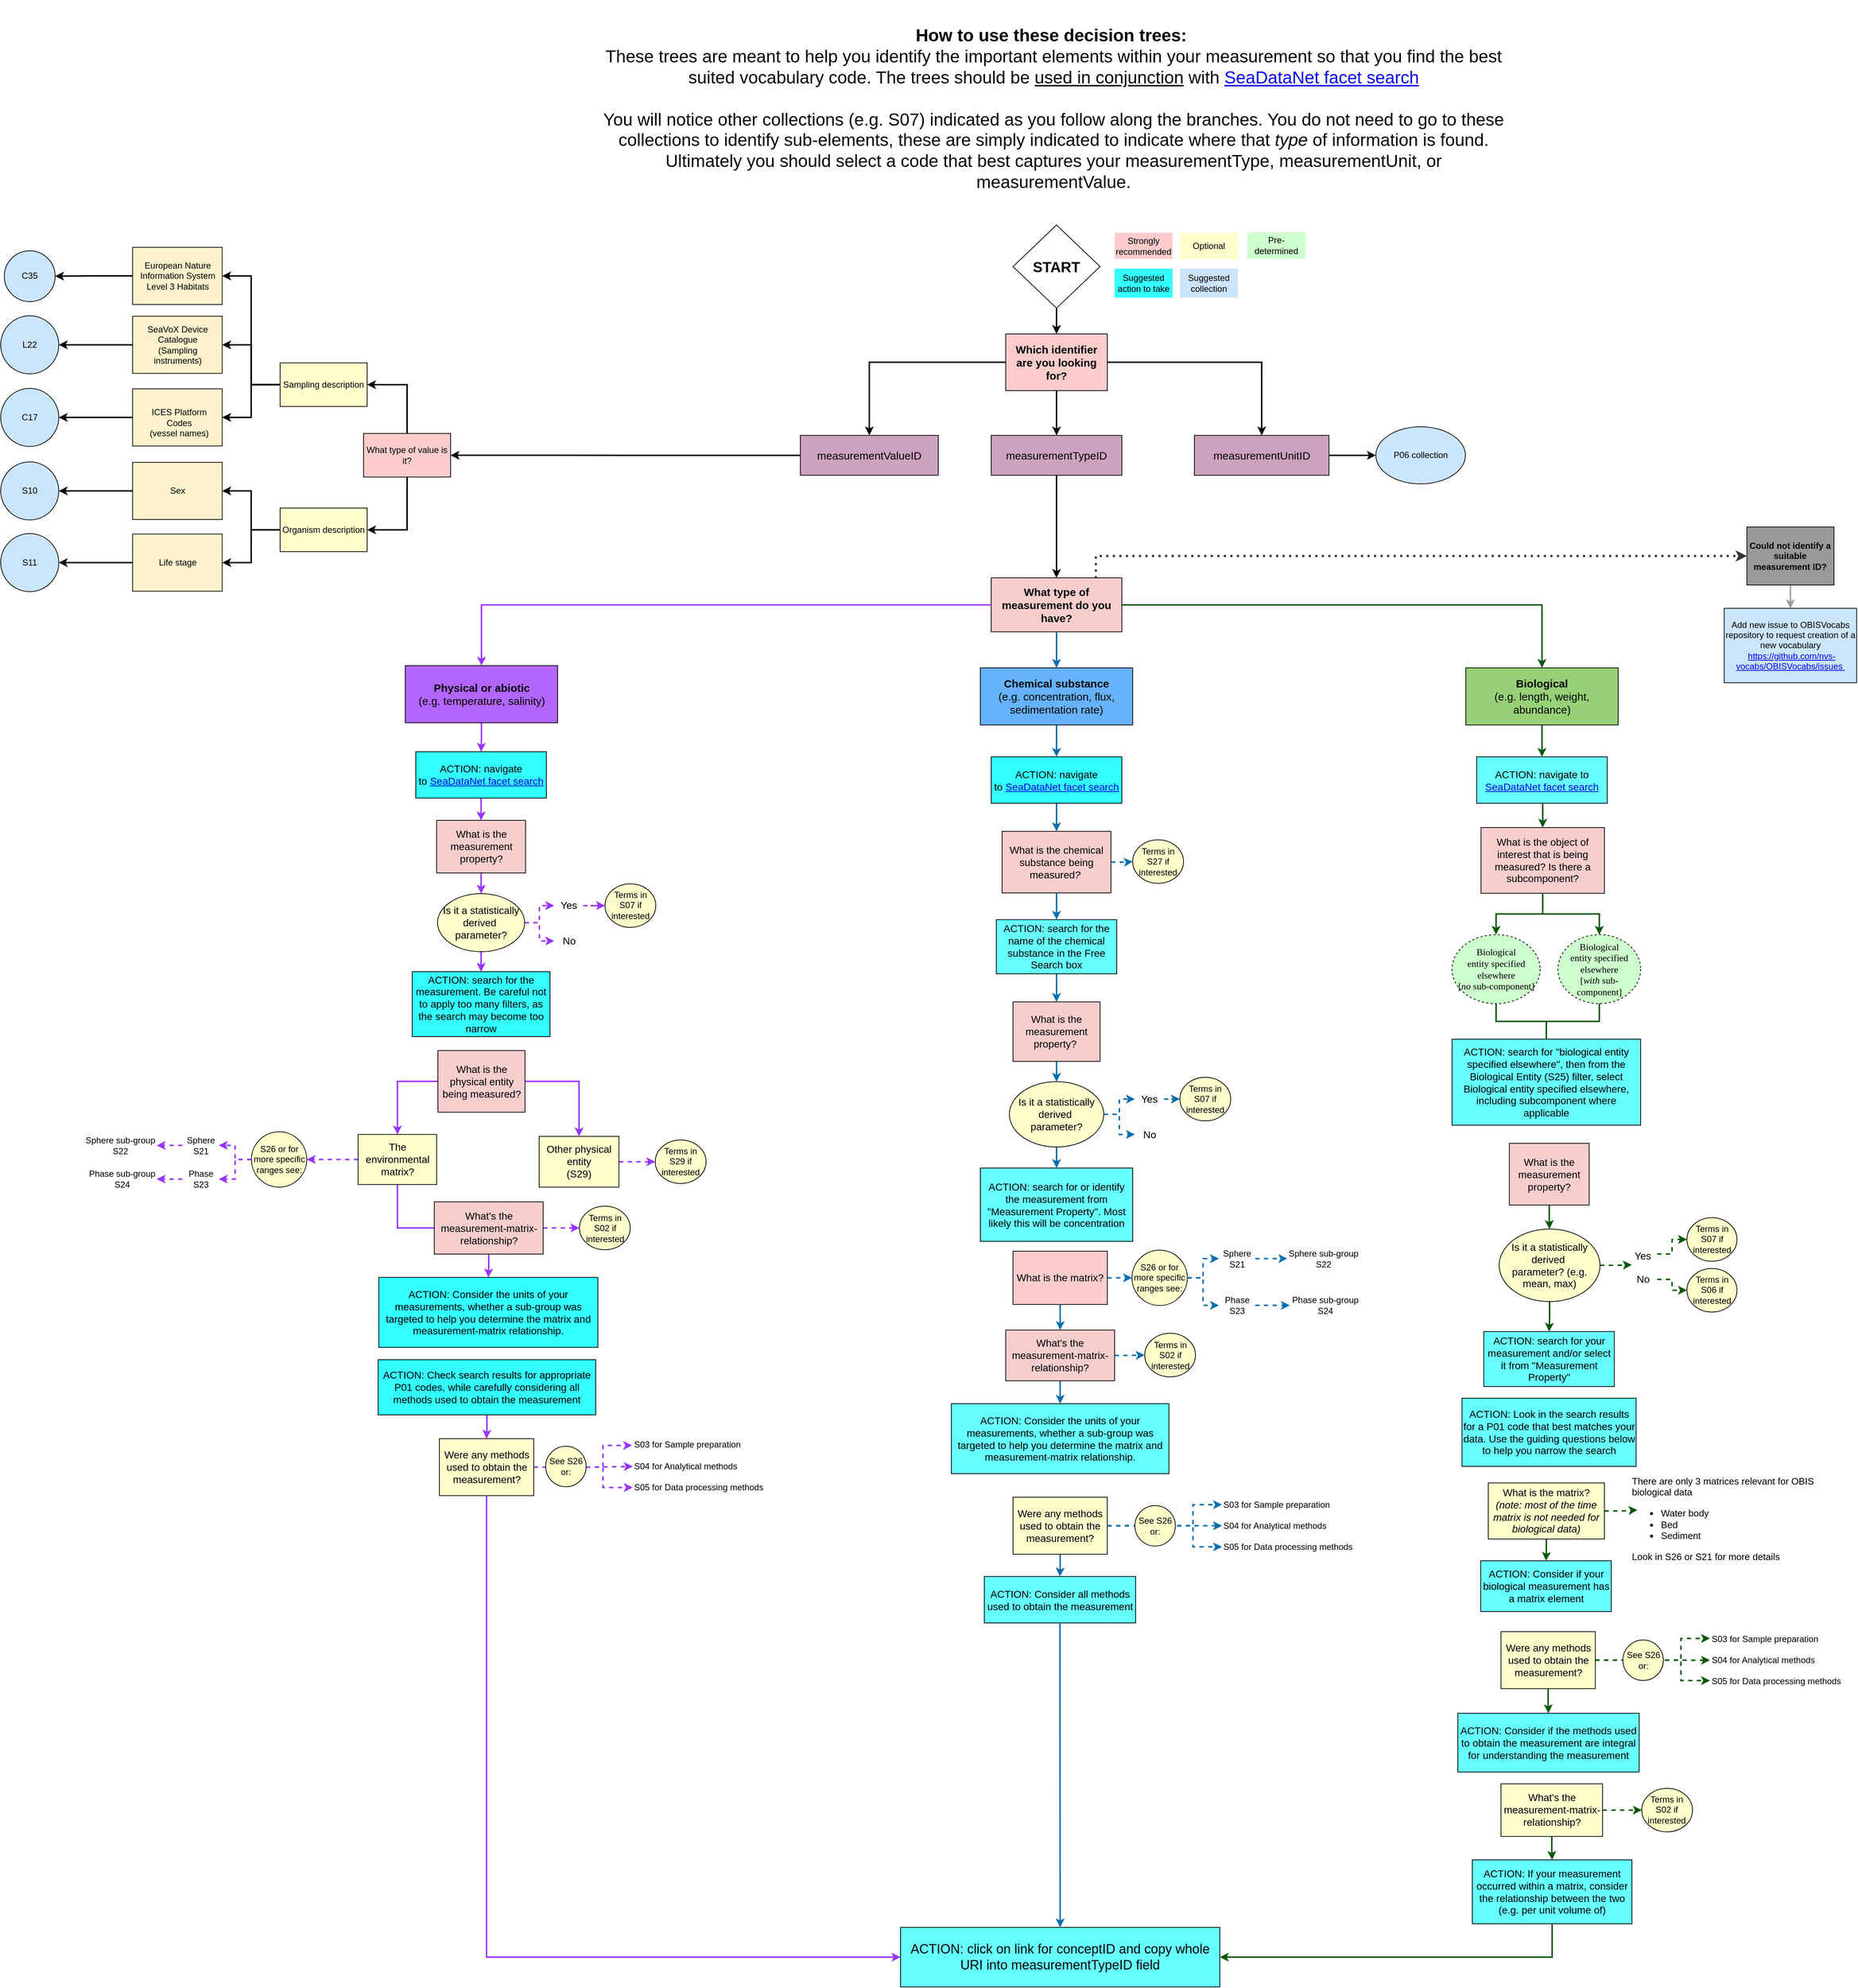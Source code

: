 <mxfile>
    <diagram id="huvjwfH_LWe6LAb27CaQ" name="Page-1">
        <mxGraphModel dx="6205" dy="3195" grid="1" gridSize="10" guides="1" tooltips="1" connect="1" arrows="1" fold="1" page="1" pageScale="1" pageWidth="850" pageHeight="1100" math="0" shadow="0">
            <root>
                <mxCell id="0"/>
                <mxCell id="1" parent="0"/>
                <mxCell id="2" style="edgeStyle=orthogonalEdgeStyle;rounded=0;orthogonalLoop=1;jettySize=auto;html=1;strokeWidth=2;strokeColor=#005700;fillColor=#008a00;fontSize=14;" parent="1" source="3" target="29" edge="1">
                    <mxGeometry relative="1" as="geometry"/>
                </mxCell>
                <mxCell id="3" value="What is the measurement property?" style="whiteSpace=wrap;html=1;fillColor=#F8CECC;fontSize=14;" parent="1" vertex="1">
                    <mxGeometry x="299" y="495.04" width="110" height="84.96" as="geometry"/>
                </mxCell>
                <mxCell id="4" style="edgeStyle=orthogonalEdgeStyle;shape=connector;rounded=0;orthogonalLoop=1;jettySize=auto;html=1;entryX=0;entryY=0.5;entryDx=0;entryDy=0;labelBackgroundColor=default;strokeColor=#005700;strokeWidth=2;fontFamily=Helvetica;fontSize=14;fontColor=default;endArrow=classic;fillColor=#008a00;dashed=1;" parent="1" source="5" target="122" edge="1">
                    <mxGeometry relative="1" as="geometry">
                        <mxPoint x="542.75" y="697.4" as="targetPoint"/>
                    </mxGeometry>
                </mxCell>
                <mxCell id="5" value="No" style="text;html=1;align=center;verticalAlign=middle;resizable=0;points=[];autosize=1;strokeColor=none;fillColor=none;fontSize=14;" parent="1" vertex="1">
                    <mxGeometry x="462.75" y="667.4" width="40" height="30" as="geometry"/>
                </mxCell>
                <mxCell id="6" style="edgeStyle=orthogonalEdgeStyle;shape=connector;rounded=0;orthogonalLoop=1;jettySize=auto;html=1;entryX=0;entryY=0.5;entryDx=0;entryDy=0;labelBackgroundColor=default;strokeColor=#005700;strokeWidth=2;fontFamily=Helvetica;fontSize=14;fontColor=default;endArrow=classic;fillColor=#008a00;dashed=1;" parent="1" source="8" target="126" edge="1">
                    <mxGeometry relative="1" as="geometry">
                        <mxPoint x="490.5" y="1333.47" as="targetPoint"/>
                    </mxGeometry>
                </mxCell>
                <mxCell id="7" style="edgeStyle=orthogonalEdgeStyle;shape=connector;rounded=0;orthogonalLoop=1;jettySize=auto;html=1;labelBackgroundColor=default;strokeColor=#005700;strokeWidth=2;fontFamily=Helvetica;fontSize=14;fontColor=default;endArrow=classic;fillColor=#008a00;" parent="1" source="8" target="182" edge="1">
                    <mxGeometry relative="1" as="geometry"/>
                </mxCell>
                <mxCell id="8" value="What's the measurement-matrix-relationship?" style="whiteSpace=wrap;html=1;fillColor=#FFFFCC;fontSize=14;" parent="1" vertex="1">
                    <mxGeometry x="287.5" y="1377.2" width="140" height="72.53" as="geometry"/>
                </mxCell>
                <mxCell id="9" style="edgeStyle=orthogonalEdgeStyle;rounded=0;orthogonalLoop=1;jettySize=auto;html=1;strokeColor=#005700;strokeWidth=2;fillColor=#008a00;dashed=1;fontSize=14;" parent="1" source="11" edge="1">
                    <mxGeometry relative="1" as="geometry">
                        <mxPoint x="475.51" y="1000" as="targetPoint"/>
                    </mxGeometry>
                </mxCell>
                <mxCell id="10" style="edgeStyle=orthogonalEdgeStyle;shape=connector;rounded=0;orthogonalLoop=1;jettySize=auto;html=1;labelBackgroundColor=default;strokeColor=#005700;strokeWidth=2;fontFamily=Helvetica;fontSize=14;fontColor=default;endArrow=classic;fillColor=#008a00;" parent="1" source="11" target="180" edge="1">
                    <mxGeometry relative="1" as="geometry"/>
                </mxCell>
                <mxCell id="11" value="What is the matrix?&lt;br style=&quot;font-size: 14px;&quot;&gt;&lt;i style=&quot;font-size: 14px;&quot;&gt;&lt;font style=&quot;font-size: 14px;&quot;&gt;(note: most of the time matrix is not needed for biological data)&lt;/font&gt;&lt;/i&gt;" style="whiteSpace=wrap;html=1;fillColor=#FFFFCC;fontSize=14;" parent="1" vertex="1">
                    <mxGeometry x="270" y="962.76" width="160" height="77.24" as="geometry"/>
                </mxCell>
                <mxCell id="12" style="edgeStyle=orthogonalEdgeStyle;shape=connector;rounded=0;orthogonalLoop=1;jettySize=auto;html=1;entryX=0;entryY=0.5;entryDx=0;entryDy=0;labelBackgroundColor=default;strokeColor=#005700;strokeWidth=2;fontFamily=Helvetica;fontSize=14;fontColor=default;endArrow=classic;fillColor=#008a00;dashed=1;" parent="1" source="16" target="18" edge="1">
                    <mxGeometry relative="1" as="geometry">
                        <Array as="points">
                            <mxPoint x="535.51" y="1206"/>
                            <mxPoint x="535.51" y="1177"/>
                        </Array>
                    </mxGeometry>
                </mxCell>
                <mxCell id="13" style="edgeStyle=orthogonalEdgeStyle;shape=connector;rounded=0;orthogonalLoop=1;jettySize=auto;html=1;labelBackgroundColor=default;strokeColor=#005700;strokeWidth=2;fontFamily=Helvetica;fontSize=14;fontColor=default;endArrow=classic;fillColor=#008a00;dashed=1;" parent="1" source="16" target="19" edge="1">
                    <mxGeometry relative="1" as="geometry"/>
                </mxCell>
                <mxCell id="14" style="edgeStyle=orthogonalEdgeStyle;shape=connector;rounded=0;orthogonalLoop=1;jettySize=auto;html=1;labelBackgroundColor=default;strokeColor=#005700;strokeWidth=2;fontFamily=Helvetica;fontSize=14;fontColor=default;endArrow=classic;fillColor=#008a00;dashed=1;" parent="1" source="16" target="20" edge="1">
                    <mxGeometry relative="1" as="geometry">
                        <Array as="points">
                            <mxPoint x="535.51" y="1206"/>
                            <mxPoint x="535.51" y="1235"/>
                        </Array>
                    </mxGeometry>
                </mxCell>
                <mxCell id="15" style="edgeStyle=orthogonalEdgeStyle;shape=connector;rounded=0;orthogonalLoop=1;jettySize=auto;html=1;labelBackgroundColor=default;strokeColor=#005700;strokeWidth=2;fontFamily=Helvetica;fontSize=14;fontColor=default;endArrow=classic;fillColor=#008a00;" parent="1" source="16" target="181" edge="1">
                    <mxGeometry relative="1" as="geometry"/>
                </mxCell>
                <mxCell id="16" value="Were any methods used to obtain the measurement?" style="whiteSpace=wrap;html=1;fillColor=#FFFFCC;fontSize=14;" parent="1" vertex="1">
                    <mxGeometry x="287.505" y="1167.64" width="130" height="78.5" as="geometry"/>
                </mxCell>
                <mxCell id="17" value="See S26 &lt;br style=&quot;font-size: 12px;&quot;&gt;or:" style="ellipse;whiteSpace=wrap;html=1;aspect=fixed;fillColor=#FFFFCC;fontSize=12;" parent="1" vertex="1">
                    <mxGeometry x="455.51" y="1179.14" width="55.75" height="55.75" as="geometry"/>
                </mxCell>
                <mxCell id="18" value="&lt;div style=&quot;font-size: 12px;&quot;&gt;S03 for Sample preparation&lt;/div&gt;" style="text;html=1;strokeColor=none;fillColor=none;align=left;verticalAlign=middle;whiteSpace=wrap;rounded=0;fontSize=12;" parent="1" vertex="1">
                    <mxGeometry x="575.51" y="1162.95" width="159.01" height="30" as="geometry"/>
                </mxCell>
                <mxCell id="19" value="&lt;div style=&quot;font-size: 12px;&quot;&gt;S04 for Analytical methods&lt;/div&gt;" style="text;html=1;strokeColor=none;fillColor=none;align=left;verticalAlign=middle;whiteSpace=wrap;rounded=0;fontSize=12;" parent="1" vertex="1">
                    <mxGeometry x="575.51" y="1192" width="160" height="30" as="geometry"/>
                </mxCell>
                <mxCell id="20" value="&lt;div style=&quot;font-size: 12px;&quot;&gt;S05 for Data processing methods&lt;/div&gt;" style="text;html=1;strokeColor=none;fillColor=none;align=left;verticalAlign=middle;whiteSpace=wrap;rounded=0;fontSize=12;" parent="1" vertex="1">
                    <mxGeometry x="575.51" y="1220.83" width="190" height="30" as="geometry"/>
                </mxCell>
                <mxCell id="21" style="edgeStyle=orthogonalEdgeStyle;shape=connector;rounded=0;orthogonalLoop=1;jettySize=auto;html=1;labelBackgroundColor=default;strokeColor=#005700;strokeWidth=2;fontFamily=Helvetica;fontSize=14;fontColor=default;endArrow=classic;fillColor=#008a00;entryX=0;entryY=0.5;entryDx=0;entryDy=0;dashed=1;" parent="1" source="22" target="33" edge="1">
                    <mxGeometry relative="1" as="geometry"/>
                </mxCell>
                <mxCell id="22" value="&lt;span style=&quot;color: rgb(0, 0, 0); font-family: Helvetica; font-size: 14px; font-style: normal; font-variant-ligatures: normal; font-variant-caps: normal; font-weight: 400; letter-spacing: normal; orphans: 2; text-indent: 0px; text-transform: none; widows: 2; word-spacing: 0px; -webkit-text-stroke-width: 0px; background-color: rgb(248, 249, 250); text-decoration-thickness: initial; text-decoration-style: initial; text-decoration-color: initial; float: none; display: inline !important;&quot;&gt;Yes&lt;br style=&quot;font-size: 14px;&quot;&gt;&lt;/span&gt;" style="text;whiteSpace=wrap;html=1;align=center;fontSize=14;" parent="1" vertex="1">
                    <mxGeometry x="462.75" y="634.9" width="40" height="25" as="geometry"/>
                </mxCell>
                <mxCell id="23" style="edgeStyle=orthogonalEdgeStyle;rounded=0;orthogonalLoop=1;jettySize=auto;html=1;labelBackgroundColor=default;strokeColor=#005700;strokeWidth=2;fontFamily=Helvetica;fontSize=14;fontColor=default;endArrow=none;fillColor=#008a00;endFill=0;entryX=0.5;entryY=0;entryDx=0;entryDy=0;" parent="1" source="24" target="178" edge="1">
                    <mxGeometry relative="1" as="geometry"/>
                </mxCell>
                <mxCell id="24" value="&lt;span style=&quot;font-family: Verdana; font-size: 13px;&quot;&gt;Biological&lt;br style=&quot;font-size: 13px;&quot;&gt;entity specified elsewhere &lt;br style=&quot;font-size: 13px;&quot;&gt;[&lt;i style=&quot;font-size: 13px;&quot;&gt;no&lt;/i&gt; sub-component]&lt;br style=&quot;font-size: 13px;&quot;&gt;&lt;/span&gt;" style="ellipse;whiteSpace=wrap;html=1;align=center;dashed=1;fillColor=#CCFFCC;fontSize=13;" parent="1" vertex="1">
                    <mxGeometry x="220" y="207.54" width="121.5" height="95" as="geometry"/>
                </mxCell>
                <mxCell id="25" style="edgeStyle=orthogonalEdgeStyle;rounded=0;orthogonalLoop=1;jettySize=auto;html=1;exitX=0.5;exitY=1;exitDx=0;exitDy=0;strokeWidth=2;strokeColor=#005700;fillColor=#008a00;fontSize=14;" parent="1" source="26" target="24" edge="1">
                    <mxGeometry relative="1" as="geometry"/>
                </mxCell>
                <mxCell id="26" value="What is the object of interest that is being measured? Is there a subcomponent?" style="whiteSpace=wrap;html=1;align=center;fillColor=#F8CECC;fontSize=14;" parent="1" vertex="1">
                    <mxGeometry x="260" y="60" width="170" height="90.54" as="geometry"/>
                </mxCell>
                <mxCell id="27" style="edgeStyle=orthogonalEdgeStyle;shape=connector;rounded=0;orthogonalLoop=1;jettySize=auto;html=1;exitX=1;exitY=0.5;exitDx=0;exitDy=0;labelBackgroundColor=default;strokeColor=#005700;strokeWidth=2;fontFamily=Helvetica;fontSize=14;fontColor=default;endArrow=classic;fillColor=#008a00;dashed=1;" parent="1" source="29" edge="1">
                    <mxGeometry relative="1" as="geometry">
                        <mxPoint x="467.75" y="662.4" as="targetPoint"/>
                    </mxGeometry>
                </mxCell>
                <mxCell id="28" style="edgeStyle=orthogonalEdgeStyle;shape=connector;rounded=0;orthogonalLoop=1;jettySize=auto;html=1;exitX=0.5;exitY=1;exitDx=0;exitDy=0;labelBackgroundColor=default;strokeColor=#005700;strokeWidth=2;fontFamily=Helvetica;fontSize=14;fontColor=default;endArrow=classic;fillColor=#008a00;" parent="1" source="29" target="179" edge="1">
                    <mxGeometry relative="1" as="geometry"/>
                </mxCell>
                <mxCell id="29" value="&lt;div style=&quot;border-color: var(--border-color); font-size: 14px;&quot;&gt;Is it a statistically derived&amp;nbsp;&lt;/div&gt;parameter? (e.g. mean, max)" style="ellipse;whiteSpace=wrap;html=1;fillColor=#FFFFCC;fontSize=14;" parent="1" vertex="1">
                    <mxGeometry x="285" y="613" width="139" height="100" as="geometry"/>
                </mxCell>
                <mxCell id="30" value="Optional" style="text;html=1;strokeColor=none;fillColor=#FFFFCC;align=center;verticalAlign=middle;whiteSpace=wrap;rounded=0;" parent="1" vertex="1">
                    <mxGeometry x="-155" y="-759.39" width="80" height="36.48" as="geometry"/>
                </mxCell>
                <mxCell id="31" value="Strongly recommended" style="text;html=1;strokeColor=none;fillColor=#FFCCCC;align=center;verticalAlign=middle;whiteSpace=wrap;rounded=0;" parent="1" vertex="1">
                    <mxGeometry x="-245" y="-759.39" width="80" height="35.87" as="geometry"/>
                </mxCell>
                <mxCell id="32" value="Pre-determined" style="text;html=1;strokeColor=none;fillColor=#CCFFCC;align=center;verticalAlign=middle;whiteSpace=wrap;rounded=0;" parent="1" vertex="1">
                    <mxGeometry x="-61.99" y="-760" width="80" height="36.48" as="geometry"/>
                </mxCell>
                <mxCell id="33" value="Terms in S07 if interested" style="ellipse;whiteSpace=wrap;html=1;fillColor=#FFFFCC;fontSize=12;" parent="1" vertex="1">
                    <mxGeometry x="543.74" y="597.4" width="69.01" height="60" as="geometry"/>
                </mxCell>
                <mxCell id="34" value="" style="edgeStyle=orthogonalEdgeStyle;rounded=0;orthogonalLoop=1;jettySize=auto;html=1;strokeWidth=2;strokeColor=#005700;fillColor=#008a00;entryX=0.5;entryY=0;entryDx=0;entryDy=0;" parent="1" source="36" target="66" edge="1">
                    <mxGeometry relative="1" as="geometry">
                        <mxPoint x="390" y="-200" as="targetPoint"/>
                    </mxGeometry>
                </mxCell>
                <mxCell id="35" style="edgeStyle=orthogonalEdgeStyle;shape=connector;rounded=0;orthogonalLoop=1;jettySize=auto;html=1;labelBackgroundColor=default;strokeColor=#363636;strokeWidth=3;fontFamily=Helvetica;fontSize=11;fontColor=default;endArrow=classic;dashed=1;dashPattern=1 2;exitX=0.801;exitY=0.008;exitDx=0;exitDy=0;exitPerimeter=0;" parent="1" source="36" target="170" edge="1">
                    <mxGeometry relative="1" as="geometry"/>
                </mxCell>
                <mxCell id="36" value="&lt;font style=&quot;font-size: 15px;&quot;&gt;What type of measurement do you have?&lt;/font&gt;" style="whiteSpace=wrap;html=1;align=center;fillColor=#F8CECC;fontStyle=1;fontSize=15;" parent="1" vertex="1">
                    <mxGeometry x="-415" y="-284" width="180" height="74.36" as="geometry"/>
                </mxCell>
                <mxCell id="37" value="" style="edgeStyle=orthogonalEdgeStyle;rounded=0;orthogonalLoop=1;jettySize=auto;html=1;exitX=0.5;exitY=1;exitDx=0;exitDy=0;strokeWidth=2;strokeColor=#005700;fillColor=#008a00;fontSize=14;" parent="1" source="66" target="117" edge="1">
                    <mxGeometry relative="1" as="geometry"/>
                </mxCell>
                <mxCell id="38" style="edgeStyle=orthogonalEdgeStyle;rounded=0;orthogonalLoop=1;jettySize=auto;html=1;strokeColor=#9933FF;strokeWidth=2;fontSize=14;" parent="1" source="39" target="44" edge="1">
                    <mxGeometry relative="1" as="geometry"/>
                </mxCell>
                <mxCell id="39" value="&lt;span style=&quot;font-size: 15px;&quot;&gt;&lt;b&gt;Physical or abiotic&lt;br&gt;&lt;/b&gt;&lt;/span&gt;(e.g. temperature, salinity)" style="whiteSpace=wrap;html=1;align=center;fillColor=#B266FF;fontSize=15;" parent="1" vertex="1">
                    <mxGeometry x="-1222.5" y="-163.08" width="210" height="78.72" as="geometry"/>
                </mxCell>
                <mxCell id="40" style="edgeStyle=orthogonalEdgeStyle;shape=connector;rounded=0;orthogonalLoop=1;jettySize=auto;html=1;entryX=0.5;entryY=0;entryDx=0;entryDy=0;labelBackgroundColor=default;strokeColor=#006EAF;strokeWidth=2;fontFamily=Helvetica;fontSize=14;fontColor=default;endArrow=classic;fillColor=#1ba1e2;" parent="1" source="41" target="46" edge="1">
                    <mxGeometry relative="1" as="geometry"/>
                </mxCell>
                <mxCell id="41" value="&lt;b style=&quot;font-size: 15px;&quot;&gt;Chemical substance&lt;/b&gt;&lt;br style=&quot;font-size: 15px;&quot;&gt;(e.g. concentration, flux, sedimentation rate)" style="whiteSpace=wrap;html=1;fillColor=#66B2FF;fontSize=15;" parent="1" vertex="1">
                    <mxGeometry x="-430" y="-160" width="210" height="78.72" as="geometry"/>
                </mxCell>
                <mxCell id="42" style="edgeStyle=orthogonalEdgeStyle;rounded=0;orthogonalLoop=1;jettySize=auto;html=1;entryX=0.5;entryY=0;entryDx=0;entryDy=0;strokeWidth=2;strokeColor=#005700;fillColor=#008a00;exitX=0.5;exitY=1;exitDx=0;exitDy=0;fontSize=14;" parent="1" source="117" target="26" edge="1">
                    <mxGeometry relative="1" as="geometry">
                        <mxPoint x="297.25" y="32.54" as="sourcePoint"/>
                    </mxGeometry>
                </mxCell>
                <mxCell id="43" style="edgeStyle=orthogonalEdgeStyle;shape=connector;rounded=0;orthogonalLoop=1;jettySize=auto;html=1;labelBackgroundColor=default;strokeColor=#9933FF;strokeWidth=2;fontFamily=Helvetica;fontSize=14;fontColor=default;endArrow=classic;" parent="1" source="44" target="77" edge="1">
                    <mxGeometry relative="1" as="geometry"/>
                </mxCell>
                <mxCell id="44" value="ACTION: navigate to&amp;nbsp;&lt;a style=&quot;font-size: 14px;&quot; href=&quot;https://vocab.seadatanet.org/p01-facet-search&quot;&gt;SeaDataNet facet search&lt;/a&gt;" style="whiteSpace=wrap;html=1;fillColor=#33FFFF;fontSize=14;" parent="1" vertex="1">
                    <mxGeometry x="-1208" y="-44.54" width="180" height="64" as="geometry"/>
                </mxCell>
                <mxCell id="45" style="edgeStyle=orthogonalEdgeStyle;shape=connector;rounded=0;orthogonalLoop=1;jettySize=auto;html=1;labelBackgroundColor=default;strokeColor=#006EAF;strokeWidth=2;fontFamily=Helvetica;fontSize=14;fontColor=default;endArrow=classic;fillColor=#1ba1e2;entryX=0.5;entryY=0;entryDx=0;entryDy=0;" parent="1" source="46" target="75" edge="1">
                    <mxGeometry relative="1" as="geometry"/>
                </mxCell>
                <mxCell id="46" value="ACTION: navigate to&amp;nbsp;&lt;a style=&quot;font-size: 14px;&quot; href=&quot;https://vocab.seadatanet.org/p01-facet-search&quot;&gt;SeaDataNet facet search&lt;/a&gt;" style="whiteSpace=wrap;html=1;fillColor=#33FFFF;fontSize=14;" parent="1" vertex="1">
                    <mxGeometry x="-415" y="-37.46" width="180" height="64" as="geometry"/>
                </mxCell>
                <mxCell id="47" style="edgeStyle=orthogonalEdgeStyle;rounded=0;orthogonalLoop=1;jettySize=auto;html=1;strokeWidth=2;" parent="1" source="48" target="36" edge="1">
                    <mxGeometry relative="1" as="geometry"/>
                </mxCell>
                <mxCell id="48" value="&lt;font style=&quot;font-size: 15px;&quot;&gt;measurementTypeID&lt;/font&gt;" style="whiteSpace=wrap;html=1;align=center;fillColor=#CDA2BE;fontSize=15;" parent="1" vertex="1">
                    <mxGeometry x="-415" y="-480.28" width="180" height="55" as="geometry"/>
                </mxCell>
                <mxCell id="49" style="edgeStyle=orthogonalEdgeStyle;shape=connector;rounded=0;orthogonalLoop=1;jettySize=auto;html=1;entryX=0;entryY=0.5;entryDx=0;entryDy=0;labelBackgroundColor=default;strokeColor=default;strokeWidth=2;fontFamily=Helvetica;fontSize=11;fontColor=default;endArrow=classic;" parent="1" source="50" target="57" edge="1">
                    <mxGeometry relative="1" as="geometry"/>
                </mxCell>
                <mxCell id="50" value="&lt;font style=&quot;font-size: 15px;&quot;&gt;measurementUnitID&lt;/font&gt;" style="whiteSpace=wrap;html=1;align=center;fillColor=#CDA2BE;fontSize=15;" parent="1" vertex="1">
                    <mxGeometry x="-135" y="-480.28" width="185.5" height="55" as="geometry"/>
                </mxCell>
                <mxCell id="51" style="edgeStyle=orthogonalEdgeStyle;rounded=0;orthogonalLoop=1;jettySize=auto;html=1;entryX=1;entryY=0.5;entryDx=0;entryDy=0;strokeWidth=2;exitX=0;exitY=0.5;exitDx=0;exitDy=0;" parent="1" source="174" target="59" edge="1">
                    <mxGeometry relative="1" as="geometry"/>
                </mxCell>
                <mxCell id="52" style="edgeStyle=orthogonalEdgeStyle;rounded=0;orthogonalLoop=1;jettySize=auto;html=1;strokeWidth=2;exitX=0;exitY=0.5;exitDx=0;exitDy=0;" parent="1" source="174" target="61" edge="1">
                    <mxGeometry relative="1" as="geometry"/>
                </mxCell>
                <mxCell id="53" style="edgeStyle=orthogonalEdgeStyle;rounded=0;orthogonalLoop=1;jettySize=auto;html=1;strokeWidth=2;exitX=0;exitY=0.5;exitDx=0;exitDy=0;" parent="1" source="172" target="63" edge="1">
                    <mxGeometry relative="1" as="geometry"/>
                </mxCell>
                <mxCell id="54" style="edgeStyle=orthogonalEdgeStyle;rounded=0;orthogonalLoop=1;jettySize=auto;html=1;entryX=1;entryY=0.5;entryDx=0;entryDy=0;strokeWidth=2;exitX=0;exitY=0.5;exitDx=0;exitDy=0;" parent="1" source="172" target="65" edge="1">
                    <mxGeometry relative="1" as="geometry"/>
                </mxCell>
                <mxCell id="55" style="edgeStyle=orthogonalEdgeStyle;shape=connector;rounded=0;orthogonalLoop=1;jettySize=auto;html=1;entryX=1;entryY=0.5;entryDx=0;entryDy=0;labelBackgroundColor=default;strokeColor=default;strokeWidth=2;fontFamily=Helvetica;fontSize=11;fontColor=default;endArrow=classic;" parent="1" source="56" target="86" edge="1">
                    <mxGeometry relative="1" as="geometry"/>
                </mxCell>
                <mxCell id="56" value="&lt;font style=&quot;font-size: 15px;&quot;&gt;measurementValueID&lt;/font&gt;" style="whiteSpace=wrap;html=1;align=center;fillColor=#CDA2BE;fontSize=15;" parent="1" vertex="1">
                    <mxGeometry x="-678" y="-480.28" width="190" height="55" as="geometry"/>
                </mxCell>
                <mxCell id="57" value="P06 collection" style="ellipse;whiteSpace=wrap;html=1;fillColor=#CCE5FF;" parent="1" vertex="1">
                    <mxGeometry x="115" y="-492.14" width="123.5" height="78.72" as="geometry"/>
                </mxCell>
                <mxCell id="58" style="edgeStyle=orthogonalEdgeStyle;shape=connector;rounded=0;orthogonalLoop=1;jettySize=auto;html=1;entryX=1;entryY=0.5;entryDx=0;entryDy=0;labelBackgroundColor=default;strokeColor=default;strokeWidth=2;fontFamily=Helvetica;fontSize=11;fontColor=default;endArrow=classic;" parent="1" source="59" target="67" edge="1">
                    <mxGeometry relative="1" as="geometry"/>
                </mxCell>
                <mxCell id="59" value="SeaVoX Device Catalogue&lt;div&gt;(Sampling instruments)&lt;/div&gt;" style="whiteSpace=wrap;html=1;align=center;fillColor=#FFF2CC;" parent="1" vertex="1">
                    <mxGeometry x="-1598.25" y="-644.38" width="123.5" height="78.72" as="geometry"/>
                </mxCell>
                <mxCell id="60" style="edgeStyle=orthogonalEdgeStyle;shape=connector;rounded=0;orthogonalLoop=1;jettySize=auto;html=1;entryX=1;entryY=0.5;entryDx=0;entryDy=0;labelBackgroundColor=default;strokeColor=default;strokeWidth=2;fontFamily=Helvetica;fontSize=11;fontColor=default;endArrow=classic;" parent="1" source="61" target="68" edge="1">
                    <mxGeometry relative="1" as="geometry"/>
                </mxCell>
                <mxCell id="61" value="&lt;table&gt;&lt;thead&gt;&lt;tr&gt;&lt;td&gt;&lt;strong&gt;&lt;/strong&gt;&lt;br&gt;&lt;/td&gt;&lt;td&gt; &lt;br/&gt;        ICES Platform Codes&lt;br&gt;(vessel names)&lt;br&gt;&lt;/td&gt;&lt;/tr&gt;&lt;/thead&gt;&lt;/table&gt;" style="whiteSpace=wrap;html=1;align=center;fillColor=#FFF2CC;" parent="1" vertex="1">
                    <mxGeometry x="-1598.25" y="-544.38" width="123.5" height="78.72" as="geometry"/>
                </mxCell>
                <mxCell id="62" style="edgeStyle=orthogonalEdgeStyle;shape=connector;rounded=0;orthogonalLoop=1;jettySize=auto;html=1;entryX=1;entryY=0.5;entryDx=0;entryDy=0;labelBackgroundColor=default;strokeColor=default;strokeWidth=2;fontFamily=Helvetica;fontSize=11;fontColor=default;endArrow=classic;" parent="1" source="63" target="69" edge="1">
                    <mxGeometry relative="1" as="geometry"/>
                </mxCell>
                <mxCell id="63" value="Sex" style="whiteSpace=wrap;html=1;align=center;fillColor=#FFF2CC;" parent="1" vertex="1">
                    <mxGeometry x="-1598.25" y="-443.1" width="123.5" height="78.72" as="geometry"/>
                </mxCell>
                <mxCell id="64" style="edgeStyle=orthogonalEdgeStyle;shape=connector;rounded=0;orthogonalLoop=1;jettySize=auto;html=1;entryX=1;entryY=0.5;entryDx=0;entryDy=0;labelBackgroundColor=default;strokeColor=default;strokeWidth=2;fontFamily=Helvetica;fontSize=11;fontColor=default;endArrow=classic;" parent="1" source="65" target="70" edge="1">
                    <mxGeometry relative="1" as="geometry"/>
                </mxCell>
                <mxCell id="65" value="Life stage" style="whiteSpace=wrap;html=1;align=center;fillColor=#FFF2CC;" parent="1" vertex="1">
                    <mxGeometry x="-1598.25" y="-344.38" width="123.5" height="78.72" as="geometry"/>
                </mxCell>
                <mxCell id="66" value="&lt;b style=&quot;font-size: 15px;&quot;&gt;Biological&lt;/b&gt; &lt;br style=&quot;font-size: 15px;&quot;&gt;(e.g. length, weight, abundance)" style="whiteSpace=wrap;html=1;align=center;fillColor=#97D077;fontSize=15;" parent="1" vertex="1">
                    <mxGeometry x="239" y="-160" width="210" height="78.72" as="geometry"/>
                </mxCell>
                <mxCell id="67" value="L22" style="ellipse;whiteSpace=wrap;html=1;fillColor=#CCE5FF;" parent="1" vertex="1">
                    <mxGeometry x="-1780" y="-645.02" width="80" height="80" as="geometry"/>
                </mxCell>
                <mxCell id="68" value="C17" style="ellipse;whiteSpace=wrap;html=1;fillColor=#CCE5FF;" parent="1" vertex="1">
                    <mxGeometry x="-1780" y="-545.02" width="80" height="80" as="geometry"/>
                </mxCell>
                <mxCell id="69" value="S10" style="ellipse;whiteSpace=wrap;html=1;fillColor=#CCE5FF;" parent="1" vertex="1">
                    <mxGeometry x="-1780" y="-443.74" width="80" height="80" as="geometry"/>
                </mxCell>
                <mxCell id="70" value="S11" style="ellipse;whiteSpace=wrap;html=1;fillColor=#CCE5FF;" parent="1" vertex="1">
                    <mxGeometry x="-1780" y="-345.02" width="80" height="80" as="geometry"/>
                </mxCell>
                <mxCell id="71" value="&lt;font style=&quot;font-size: 24px;&quot;&gt;How to use these decision trees:&amp;nbsp;&lt;br&gt;&lt;span style=&quot;font-weight: normal;&quot;&gt;These trees are meant to help you identify the important elements within your measurement so that you find the best suited vocabulary code. The trees should be &lt;u&gt;used in conjunction&lt;/u&gt; with&amp;nbsp;&lt;a href=&quot;https://vocab.seadatanet.org/p01-facet-search&quot;&gt;SeaDataNet facet search&lt;/a&gt;&lt;br&gt;&lt;br&gt;You will notice other collections (e.g. S07) indicated as you follow along the branches. You do not need to go to these collections to identify sub-elements, these are simply indicated to indicate where that &lt;i&gt;type&lt;/i&gt;&amp;nbsp;of information is found. &lt;br&gt;Ultimately you should select a code that best captures your measurementType, measurementUnit, or measurementValue.&lt;br&gt;&lt;/span&gt;&lt;/font&gt;" style="text;html=1;strokeColor=none;fillColor=none;align=center;verticalAlign=middle;whiteSpace=wrap;rounded=0;fontStyle=1" parent="1" vertex="1">
                    <mxGeometry x="-953.88" y="-1080" width="1250" height="300" as="geometry"/>
                </mxCell>
                <mxCell id="72" value="Suggested collection" style="text;html=1;strokeColor=none;fillColor=#CCE5FF;align=center;verticalAlign=middle;whiteSpace=wrap;rounded=0;" parent="1" vertex="1">
                    <mxGeometry x="-155" y="-709.98" width="80" height="39.92" as="geometry"/>
                </mxCell>
                <mxCell id="73" style="edgeStyle=orthogonalEdgeStyle;shape=connector;rounded=0;orthogonalLoop=1;jettySize=auto;html=1;entryX=0;entryY=0.5;entryDx=0;entryDy=0;labelBackgroundColor=default;strokeColor=#006EAF;strokeWidth=2;fontFamily=Helvetica;fontSize=14;fontColor=default;endArrow=classic;fillColor=#1ba1e2;dashed=1;" parent="1" source="75" target="124" edge="1">
                    <mxGeometry relative="1" as="geometry"/>
                </mxCell>
                <mxCell id="74" style="edgeStyle=orthogonalEdgeStyle;shape=connector;rounded=0;orthogonalLoop=1;jettySize=auto;html=1;labelBackgroundColor=default;strokeColor=#006EAF;strokeWidth=2;fontFamily=Helvetica;fontSize=14;fontColor=default;endArrow=classic;fillColor=#1ba1e2;" parent="1" source="75" target="185" edge="1">
                    <mxGeometry relative="1" as="geometry"/>
                </mxCell>
                <mxCell id="75" value="What is the chemical substance being measured&lt;i style=&quot;font-size: 14px;&quot;&gt;?&amp;nbsp;&lt;br style=&quot;font-size: 14px;&quot;&gt;&lt;/i&gt;" style="whiteSpace=wrap;html=1;fillColor=#F8CECC;fontSize=14;" parent="1" vertex="1">
                    <mxGeometry x="-400" y="65.15" width="150" height="84.85" as="geometry"/>
                </mxCell>
                <mxCell id="76" style="edgeStyle=orthogonalEdgeStyle;shape=connector;rounded=0;orthogonalLoop=1;jettySize=auto;html=1;labelBackgroundColor=default;strokeColor=#9933FF;strokeWidth=2;fontFamily=Helvetica;fontSize=14;fontColor=default;endArrow=classic;" parent="1" source="77" target="145" edge="1">
                    <mxGeometry relative="1" as="geometry">
                        <mxPoint x="-1116.755" y="187.46" as="targetPoint"/>
                    </mxGeometry>
                </mxCell>
                <mxCell id="77" value="What is the measurement property?" style="whiteSpace=wrap;html=1;fillColor=#F8CECC;fontSize=14;" parent="1" vertex="1">
                    <mxGeometry x="-1179.25" y="50" width="122.5" height="72.54" as="geometry"/>
                </mxCell>
                <mxCell id="78" style="edgeStyle=orthogonalEdgeStyle;shape=connector;rounded=0;orthogonalLoop=1;jettySize=auto;html=1;entryX=0.5;entryY=0;entryDx=0;entryDy=0;labelBackgroundColor=default;strokeColor=default;strokeWidth=2;fontFamily=Helvetica;fontSize=11;fontColor=default;endArrow=classic;" parent="1" source="79" target="83" edge="1">
                    <mxGeometry relative="1" as="geometry"/>
                </mxCell>
                <mxCell id="79" value="&lt;b style=&quot;&quot;&gt;&lt;font style=&quot;font-size: 20px;&quot;&gt;START&lt;/font&gt;&lt;/b&gt;" style="rhombus;whiteSpace=wrap;html=1;fontSize=15;" parent="1" vertex="1">
                    <mxGeometry x="-385" y="-770" width="120" height="114.46" as="geometry"/>
                </mxCell>
                <mxCell id="80" style="edgeStyle=orthogonalEdgeStyle;shape=connector;rounded=0;orthogonalLoop=1;jettySize=auto;html=1;labelBackgroundColor=default;strokeColor=default;strokeWidth=2;fontFamily=Helvetica;fontSize=11;fontColor=default;endArrow=classic;" parent="1" source="83" target="48" edge="1">
                    <mxGeometry relative="1" as="geometry"/>
                </mxCell>
                <mxCell id="81" style="edgeStyle=orthogonalEdgeStyle;shape=connector;rounded=0;orthogonalLoop=1;jettySize=auto;html=1;labelBackgroundColor=default;strokeColor=default;strokeWidth=2;fontFamily=Helvetica;fontSize=11;fontColor=default;endArrow=classic;" parent="1" source="83" target="56" edge="1">
                    <mxGeometry relative="1" as="geometry"/>
                </mxCell>
                <mxCell id="82" style="edgeStyle=orthogonalEdgeStyle;shape=connector;rounded=0;orthogonalLoop=1;jettySize=auto;html=1;labelBackgroundColor=default;strokeColor=default;strokeWidth=2;fontFamily=Helvetica;fontSize=11;fontColor=default;endArrow=classic;" parent="1" source="83" target="50" edge="1">
                    <mxGeometry relative="1" as="geometry"/>
                </mxCell>
                <mxCell id="83" value="&lt;font style=&quot;font-size: 15px;&quot;&gt;Which identifier are you looking for?&lt;/font&gt;" style="whiteSpace=wrap;html=1;fillColor=#FFCCCC;fontStyle=1;fontSize=15;" parent="1" vertex="1">
                    <mxGeometry x="-395" y="-620" width="140" height="78.08" as="geometry"/>
                </mxCell>
                <mxCell id="84" style="edgeStyle=orthogonalEdgeStyle;shape=connector;rounded=0;orthogonalLoop=1;jettySize=auto;html=1;entryX=1;entryY=0.5;entryDx=0;entryDy=0;labelBackgroundColor=default;strokeColor=default;strokeWidth=2;fontFamily=Helvetica;fontSize=11;fontColor=default;endArrow=classic;" parent="1" source="86" target="174" edge="1">
                    <mxGeometry relative="1" as="geometry"/>
                </mxCell>
                <mxCell id="85" style="edgeStyle=orthogonalEdgeStyle;shape=connector;rounded=0;orthogonalLoop=1;jettySize=auto;html=1;entryX=1;entryY=0.5;entryDx=0;entryDy=0;labelBackgroundColor=default;strokeColor=default;strokeWidth=2;fontFamily=Helvetica;fontSize=11;fontColor=default;endArrow=classic;" parent="1" source="86" target="172" edge="1">
                    <mxGeometry relative="1" as="geometry"/>
                </mxCell>
                <mxCell id="86" value="What type of value is it?" style="whiteSpace=wrap;html=1;fillColor=#FFCCCC;" parent="1" vertex="1">
                    <mxGeometry x="-1280" y="-482.88" width="120" height="60" as="geometry"/>
                </mxCell>
                <mxCell id="87" style="edgeStyle=orthogonalEdgeStyle;shape=connector;rounded=0;orthogonalLoop=1;jettySize=auto;html=1;labelBackgroundColor=default;strokeColor=#006EAF;strokeWidth=2;fontFamily=Helvetica;fontSize=14;fontColor=default;endArrow=classic;fillColor=#1ba1e2;" parent="1" source="88" target="95" edge="1">
                    <mxGeometry relative="1" as="geometry"/>
                </mxCell>
                <mxCell id="88" value="What is the measurement property?&amp;nbsp;" style="whiteSpace=wrap;html=1;fillColor=#F8CECC;fontSize=14;" parent="1" vertex="1">
                    <mxGeometry x="-385" y="300.11" width="120" height="82" as="geometry"/>
                </mxCell>
                <mxCell id="89" value="No" style="text;html=1;align=center;verticalAlign=middle;resizable=0;points=[];autosize=1;strokeColor=none;fillColor=none;fontSize=14;" parent="1" vertex="1">
                    <mxGeometry x="-217" y="467.72" width="40" height="30" as="geometry"/>
                </mxCell>
                <mxCell id="90" style="edgeStyle=orthogonalEdgeStyle;shape=connector;rounded=0;orthogonalLoop=1;jettySize=auto;html=1;entryX=0;entryY=0.5;entryDx=0;entryDy=0;labelBackgroundColor=default;strokeColor=#006EAF;strokeWidth=2;fontFamily=Helvetica;fontSize=14;fontColor=default;endArrow=classic;fillColor=#1ba1e2;dashed=1;" parent="1" source="91" target="123" edge="1">
                    <mxGeometry relative="1" as="geometry">
                        <mxPoint x="-333.13" y="264.0" as="targetPoint"/>
                    </mxGeometry>
                </mxCell>
                <mxCell id="91" value="&lt;span style=&quot;color: rgb(0, 0, 0); font-family: Helvetica; font-size: 14px; font-style: normal; font-variant-ligatures: normal; font-variant-caps: normal; font-weight: 400; letter-spacing: normal; orphans: 2; text-indent: 0px; text-transform: none; widows: 2; word-spacing: 0px; -webkit-text-stroke-width: 0px; background-color: rgb(248, 249, 250); text-decoration-thickness: initial; text-decoration-style: initial; text-decoration-color: initial; float: none; display: inline !important;&quot;&gt;Yes&lt;br style=&quot;font-size: 14px;&quot;&gt;&lt;/span&gt;" style="text;whiteSpace=wrap;html=1;align=center;fontSize=14;" parent="1" vertex="1">
                    <mxGeometry x="-217" y="418.64" width="40" height="30.75" as="geometry"/>
                </mxCell>
                <mxCell id="92" style="edgeStyle=orthogonalEdgeStyle;shape=connector;rounded=0;orthogonalLoop=1;jettySize=auto;html=1;entryX=0;entryY=0.5;entryDx=0;entryDy=0;labelBackgroundColor=default;strokeColor=#006EAF;strokeWidth=2;fontFamily=Helvetica;fontSize=14;fontColor=default;endArrow=classic;fillColor=#1ba1e2;dashed=1;" parent="1" source="95" target="91" edge="1">
                    <mxGeometry relative="1" as="geometry"/>
                </mxCell>
                <mxCell id="93" style="edgeStyle=orthogonalEdgeStyle;shape=connector;rounded=0;orthogonalLoop=1;jettySize=auto;html=1;labelBackgroundColor=default;strokeColor=#006EAF;strokeWidth=2;fontFamily=Helvetica;fontSize=14;fontColor=default;endArrow=classic;fillColor=#1ba1e2;dashed=1;" parent="1" source="95" target="89" edge="1">
                    <mxGeometry relative="1" as="geometry"/>
                </mxCell>
                <mxCell id="94" style="edgeStyle=orthogonalEdgeStyle;shape=connector;rounded=0;orthogonalLoop=1;jettySize=auto;html=1;labelBackgroundColor=default;strokeColor=#006EAF;strokeWidth=2;fontFamily=Helvetica;fontSize=14;fontColor=default;endArrow=classic;fillColor=#1ba1e2;" parent="1" source="95" target="186" edge="1">
                    <mxGeometry relative="1" as="geometry"/>
                </mxCell>
                <mxCell id="95" value="&lt;div style=&quot;border-color: var(--border-color); font-size: 14px;&quot;&gt;Is it a statistically derived&amp;nbsp;&lt;/div&gt;parameter?" style="ellipse;whiteSpace=wrap;html=1;fillColor=#FFFFCC;fontSize=14;" parent="1" vertex="1">
                    <mxGeometry x="-390" y="410" width="130" height="90" as="geometry"/>
                </mxCell>
                <mxCell id="96" style="edgeStyle=orthogonalEdgeStyle;shape=connector;rounded=0;orthogonalLoop=1;jettySize=auto;html=1;entryX=0;entryY=0.5;entryDx=0;entryDy=0;labelBackgroundColor=default;strokeColor=#006EAF;strokeWidth=2;fontFamily=Helvetica;fontSize=14;fontColor=default;endArrow=classic;fillColor=#1ba1e2;dashed=1;" parent="1" source="98" target="125" edge="1">
                    <mxGeometry relative="1" as="geometry"/>
                </mxCell>
                <mxCell id="97" style="edgeStyle=orthogonalEdgeStyle;shape=connector;rounded=0;orthogonalLoop=1;jettySize=auto;html=1;entryX=0.5;entryY=0;entryDx=0;entryDy=0;labelBackgroundColor=default;strokeColor=#006EAF;strokeWidth=2;fontFamily=Helvetica;fontSize=14;fontColor=default;endArrow=classic;fillColor=#1ba1e2;" parent="1" source="98" target="177" edge="1">
                    <mxGeometry relative="1" as="geometry"/>
                </mxCell>
                <mxCell id="98" value="What's the measurement-matrix-relationship?" style="whiteSpace=wrap;html=1;fillColor=#F8CECC;fontSize=14;" parent="1" vertex="1">
                    <mxGeometry x="-395" y="752.11" width="150" height="70" as="geometry"/>
                </mxCell>
                <mxCell id="99" style="edgeStyle=orthogonalEdgeStyle;shape=connector;rounded=0;orthogonalLoop=1;jettySize=auto;html=1;labelBackgroundColor=default;strokeColor=#006EAF;strokeWidth=2;fontFamily=Helvetica;fontSize=14;fontColor=default;endArrow=classic;fillColor=#1ba1e2;dashed=1;" parent="1" source="101" target="103" edge="1">
                    <mxGeometry relative="1" as="geometry"/>
                </mxCell>
                <mxCell id="100" style="edgeStyle=orthogonalEdgeStyle;shape=connector;rounded=0;orthogonalLoop=1;jettySize=auto;html=1;labelBackgroundColor=default;strokeColor=#006EAF;strokeWidth=2;fontFamily=Helvetica;fontSize=14;fontColor=default;endArrow=classic;fillColor=#1ba1e2;" parent="1" source="101" target="98" edge="1">
                    <mxGeometry relative="1" as="geometry"/>
                </mxCell>
                <mxCell id="101" value="What is the matrix?" style="whiteSpace=wrap;html=1;fillColor=#FFCCCC;fontSize=14;" parent="1" vertex="1">
                    <mxGeometry x="-385" y="643.52" width="130" height="73.39" as="geometry"/>
                </mxCell>
                <mxCell id="102" style="edgeStyle=orthogonalEdgeStyle;shape=connector;rounded=0;orthogonalLoop=1;jettySize=auto;html=1;labelBackgroundColor=default;strokeColor=#006EAF;strokeWidth=2;fontFamily=Helvetica;fontSize=14;fontColor=default;endArrow=classic;fillColor=#1ba1e2;dashed=1;" parent="1" source="103" target="106" edge="1">
                    <mxGeometry relative="1" as="geometry"/>
                </mxCell>
                <mxCell id="103" value="S26 or for more specific ranges see:" style="ellipse;whiteSpace=wrap;html=1;aspect=fixed;fillColor=#FFFFCC;fontSize=12;" parent="1" vertex="1">
                    <mxGeometry x="-221" y="642.08" width="76.26" height="76.26" as="geometry"/>
                </mxCell>
                <mxCell id="104" value="&lt;div style=&quot;font-size: 12px;&quot;&gt;Sphere sub-group &lt;/div&gt;&lt;div style=&quot;font-size: 12px;&quot;&gt;S22&lt;br style=&quot;font-size: 12px;&quot;&gt;&lt;/div&gt;" style="text;html=1;strokeColor=none;fillColor=none;align=center;verticalAlign=middle;whiteSpace=wrap;rounded=0;fontSize=12;" parent="1" vertex="1">
                    <mxGeometry x="-6.99" y="631.29" width="100" height="45" as="geometry"/>
                </mxCell>
                <mxCell id="105" style="edgeStyle=orthogonalEdgeStyle;shape=connector;rounded=0;orthogonalLoop=1;jettySize=auto;html=1;labelBackgroundColor=default;strokeColor=#006EAF;strokeWidth=2;fontFamily=Helvetica;fontSize=14;fontColor=default;endArrow=classic;fillColor=#1ba1e2;dashed=1;" parent="1" source="106" target="107" edge="1">
                    <mxGeometry relative="1" as="geometry"/>
                </mxCell>
                <mxCell id="106" value="&lt;div style=&quot;font-size: 12px;&quot;&gt;Phase&lt;/div&gt;&lt;div style=&quot;font-size: 12px;&quot;&gt;S23&lt;br style=&quot;font-size: 12px;&quot;&gt;&lt;/div&gt;" style="text;html=1;strokeColor=none;fillColor=none;align=center;verticalAlign=middle;whiteSpace=wrap;rounded=0;fontSize=12;" parent="1" vertex="1">
                    <mxGeometry x="-101.26" y="701.86" width="50" height="32.5" as="geometry"/>
                </mxCell>
                <mxCell id="107" value="&lt;div style=&quot;font-size: 12px;&quot;&gt;Phase sub-group&lt;br style=&quot;font-size: 12px;&quot;&gt;&lt;/div&gt;&lt;div style=&quot;font-size: 12px;&quot;&gt;S24&lt;br style=&quot;font-size: 12px;&quot;&gt;&lt;/div&gt;" style="text;html=1;strokeColor=none;fillColor=none;align=center;verticalAlign=middle;whiteSpace=wrap;rounded=0;fontSize=12;" parent="1" vertex="1">
                    <mxGeometry x="-3.49" y="695.61" width="96.5" height="45" as="geometry"/>
                </mxCell>
                <mxCell id="108" value="" style="edgeStyle=orthogonalEdgeStyle;rounded=0;orthogonalLoop=1;jettySize=auto;html=1;strokeColor=#9933FF;strokeWidth=2;entryX=0.5;entryY=0;entryDx=0;entryDy=0;" parent="1" source="36" target="39" edge="1">
                    <mxGeometry relative="1" as="geometry">
                        <mxPoint x="-1130" y="-190" as="targetPoint"/>
                    </mxGeometry>
                </mxCell>
                <mxCell id="109" style="edgeStyle=orthogonalEdgeStyle;shape=connector;rounded=0;orthogonalLoop=1;jettySize=auto;html=1;labelBackgroundColor=default;strokeColor=#9933FF;strokeWidth=2;fontFamily=Helvetica;fontSize=14;fontColor=default;endArrow=classic;exitX=0;exitY=0.5;exitDx=0;exitDy=0;" parent="1" source="111" target="114" edge="1">
                    <mxGeometry relative="1" as="geometry">
                        <mxPoint x="-1239.25" y="686.62" as="targetPoint"/>
                    </mxGeometry>
                </mxCell>
                <mxCell id="110" value="" style="edgeStyle=orthogonalEdgeStyle;shape=connector;rounded=0;orthogonalLoop=1;jettySize=auto;html=1;labelBackgroundColor=default;strokeColor=#9933FF;strokeWidth=2;fontFamily=Helvetica;fontSize=14;fontColor=default;endArrow=classic;exitX=1;exitY=0.5;exitDx=0;exitDy=0;" parent="1" source="111" target="116" edge="1">
                    <mxGeometry relative="1" as="geometry"/>
                </mxCell>
                <mxCell id="111" value="What is the physical entity being measured?" style="whiteSpace=wrap;html=1;fillColor=#F8CECC;fontSize=14;" parent="1" vertex="1">
                    <mxGeometry x="-1177.5" y="367.15" width="120" height="84.93" as="geometry"/>
                </mxCell>
                <mxCell id="112" style="edgeStyle=orthogonalEdgeStyle;shape=connector;rounded=0;orthogonalLoop=1;jettySize=auto;html=1;entryX=1;entryY=0.5;entryDx=0;entryDy=0;labelBackgroundColor=default;strokeColor=#9933FF;strokeWidth=2;fontFamily=Helvetica;fontSize=14;fontColor=default;endArrow=classic;dashed=1;" parent="1" source="114" target="156" edge="1">
                    <mxGeometry relative="1" as="geometry"/>
                </mxCell>
                <mxCell id="113" style="edgeStyle=orthogonalEdgeStyle;shape=connector;rounded=0;orthogonalLoop=1;jettySize=auto;html=1;entryX=0;entryY=0.5;entryDx=0;entryDy=0;labelBackgroundColor=default;strokeColor=#9933FF;strokeWidth=2;fontFamily=Helvetica;fontSize=14;fontColor=default;endArrow=none;endFill=0;" parent="1" source="114" target="167" edge="1">
                    <mxGeometry relative="1" as="geometry"/>
                </mxCell>
                <mxCell id="114" value="The environmental matrix?" style="whiteSpace=wrap;html=1;fillColor=#FFFFCC;fontSize=14;" parent="1" vertex="1">
                    <mxGeometry x="-1287.5" y="482.69" width="108.25" height="69" as="geometry"/>
                </mxCell>
                <mxCell id="115" style="edgeStyle=orthogonalEdgeStyle;shape=connector;rounded=0;orthogonalLoop=1;jettySize=auto;html=1;labelBackgroundColor=default;strokeColor=#9933FF;strokeWidth=2;fontFamily=Helvetica;fontSize=14;fontColor=default;endArrow=classic;entryX=0;entryY=0.5;entryDx=0;entryDy=0;dashed=1;" parent="1" source="116" target="164" edge="1">
                    <mxGeometry relative="1" as="geometry">
                        <mxPoint x="-868" y="520.32" as="targetPoint"/>
                    </mxGeometry>
                </mxCell>
                <mxCell id="116" value="Other physical entity&lt;br style=&quot;font-size: 14px;&quot;&gt;(S29)" style="whiteSpace=wrap;html=1;fillColor=#FFFFCC;fontSize=14;" parent="1" vertex="1">
                    <mxGeometry x="-1038" y="485.32" width="109.99" height="70" as="geometry"/>
                </mxCell>
                <mxCell id="117" value="ACTION: navigate to &lt;a style=&quot;font-size: 14px;&quot; href=&quot;https://vocab.seadatanet.org/p01-facet-search&quot;&gt;SeaDataNet facet search&lt;/a&gt;" style="whiteSpace=wrap;html=1;fillColor=#66FFFF;fontSize=14;" parent="1" vertex="1">
                    <mxGeometry x="254" y="-37.46" width="180" height="64" as="geometry"/>
                </mxCell>
                <mxCell id="118" style="edgeStyle=orthogonalEdgeStyle;shape=connector;rounded=0;orthogonalLoop=1;jettySize=auto;html=1;labelBackgroundColor=default;strokeColor=#005700;strokeWidth=2;fontFamily=Helvetica;fontSize=14;fontColor=default;endArrow=none;fillColor=#008a00;endFill=0;entryX=0.5;entryY=0;entryDx=0;entryDy=0;" parent="1" source="119" target="178" edge="1">
                    <mxGeometry relative="1" as="geometry"/>
                </mxCell>
                <mxCell id="119" value="&lt;span style=&quot;font-family: Verdana; font-size: 13px;&quot;&gt;Biological&lt;br style=&quot;font-size: 13px;&quot;&gt;entity specified elsewhere &lt;br style=&quot;font-size: 13px;&quot;&gt;[&lt;i style=&quot;font-size: 13px;&quot;&gt;with &lt;/i&gt;sub-component]&lt;br style=&quot;font-size: 13px;&quot;&gt;&lt;/span&gt;" style="ellipse;whiteSpace=wrap;html=1;align=center;dashed=1;fillColor=#CCFFCC;fontSize=13;" parent="1" vertex="1">
                    <mxGeometry x="365.99" y="207.54" width="114.01" height="95" as="geometry"/>
                </mxCell>
                <mxCell id="120" value="&lt;div style=&quot;font-size: 13px;&quot;&gt;There are only 3 matrices relevant for OBIS biological data&lt;/div&gt;&lt;div style=&quot;font-size: 13px;&quot;&gt;&lt;ul style=&quot;font-size: 13px;&quot;&gt;&lt;li style=&quot;font-size: 13px;&quot;&gt;Water body&lt;/li&gt;&lt;li style=&quot;font-size: 13px;&quot;&gt;Bed&lt;/li&gt;&lt;li style=&quot;font-size: 13px;&quot;&gt;Sediment&lt;/li&gt;&lt;/ul&gt;&lt;/div&gt;&lt;div style=&quot;font-size: 13px;&quot;&gt;Look in S26 or S21 for more details&lt;/div&gt;" style="text;html=1;strokeColor=none;fillColor=none;align=left;verticalAlign=middle;whiteSpace=wrap;rounded=0;fontSize=13;" parent="1" vertex="1">
                    <mxGeometry x="465.51" y="957" width="260" height="110" as="geometry"/>
                </mxCell>
                <mxCell id="121" style="edgeStyle=orthogonalEdgeStyle;rounded=0;orthogonalLoop=1;jettySize=auto;html=1;exitX=0.5;exitY=1;exitDx=0;exitDy=0;strokeWidth=2;strokeColor=#005700;fillColor=#008a00;fontSize=14;" parent="1" source="26" target="119" edge="1">
                    <mxGeometry relative="1" as="geometry">
                        <mxPoint x="358" y="160.54" as="sourcePoint"/>
                        <mxPoint x="291" y="217.54" as="targetPoint"/>
                    </mxGeometry>
                </mxCell>
                <mxCell id="122" value="Terms in S06 if interested" style="ellipse;whiteSpace=wrap;html=1;fillColor=#FFFFCC;fontSize=12;" parent="1" vertex="1">
                    <mxGeometry x="543.74" y="667.4" width="69.01" height="60" as="geometry"/>
                </mxCell>
                <mxCell id="123" value="Terms in S07 if interested" style="ellipse;whiteSpace=wrap;html=1;fillColor=#FFFFCC;fontSize=12;" parent="1" vertex="1">
                    <mxGeometry x="-155" y="404.01" width="70" height="60" as="geometry"/>
                </mxCell>
                <mxCell id="124" value="Terms in S27 if interested" style="ellipse;whiteSpace=wrap;html=1;fillColor=#FFFFCC;fontSize=12;" parent="1" vertex="1">
                    <mxGeometry x="-220" y="76.84" width="70" height="60" as="geometry"/>
                </mxCell>
                <mxCell id="125" value="Terms in S02 if interested" style="ellipse;whiteSpace=wrap;html=1;fillColor=#FFFFCC;fontSize=12;" parent="1" vertex="1">
                    <mxGeometry x="-203.49" y="756.65" width="70" height="60" as="geometry"/>
                </mxCell>
                <mxCell id="126" value="Terms in S02 if interested" style="ellipse;whiteSpace=wrap;html=1;fillColor=#FFFFCC;fontSize=12;" parent="1" vertex="1">
                    <mxGeometry x="481.49" y="1383.47" width="70" height="60" as="geometry"/>
                </mxCell>
                <mxCell id="127" value="" style="edgeStyle=orthogonalEdgeStyle;shape=connector;rounded=0;orthogonalLoop=1;jettySize=auto;html=1;labelBackgroundColor=default;strokeColor=#006EAF;strokeWidth=2;fontFamily=Helvetica;fontSize=14;fontColor=default;endArrow=classic;fillColor=#1ba1e2;dashed=1;" parent="1" source="103" target="129" edge="1">
                    <mxGeometry relative="1" as="geometry">
                        <mxPoint x="-156.26" y="679.86" as="sourcePoint"/>
                        <mxPoint x="-42.26" y="648.86" as="targetPoint"/>
                    </mxGeometry>
                </mxCell>
                <mxCell id="128" style="edgeStyle=orthogonalEdgeStyle;shape=connector;rounded=0;orthogonalLoop=1;jettySize=auto;html=1;entryX=0;entryY=0.5;entryDx=0;entryDy=0;labelBackgroundColor=default;strokeColor=#006EAF;strokeWidth=2;fontFamily=Helvetica;fontSize=14;fontColor=default;endArrow=classic;fillColor=#1ba1e2;dashed=1;" parent="1" source="129" target="104" edge="1">
                    <mxGeometry relative="1" as="geometry"/>
                </mxCell>
                <mxCell id="129" value="&lt;div style=&quot;font-size: 12px;&quot;&gt;Sphere &lt;/div&gt;&lt;div style=&quot;font-size: 12px;&quot;&gt;S21&lt;br style=&quot;font-size: 12px;&quot;&gt;&lt;/div&gt;" style="text;html=1;strokeColor=none;fillColor=none;align=center;verticalAlign=middle;whiteSpace=wrap;rounded=0;fontSize=12;" parent="1" vertex="1">
                    <mxGeometry x="-101.26" y="638.79" width="50" height="30" as="geometry"/>
                </mxCell>
                <mxCell id="130" style="edgeStyle=orthogonalEdgeStyle;shape=connector;rounded=0;orthogonalLoop=1;jettySize=auto;html=1;entryX=0;entryY=0.5;entryDx=0;entryDy=0;labelBackgroundColor=default;strokeColor=#006EAF;strokeWidth=2;fontFamily=Helvetica;fontSize=14;fontColor=default;endArrow=classic;fillColor=#008a00;dashed=1;" parent="1" source="134" target="136" edge="1">
                    <mxGeometry relative="1" as="geometry">
                        <Array as="points">
                            <mxPoint x="-136.99" y="1021.82"/>
                            <mxPoint x="-136.99" y="992.82"/>
                        </Array>
                    </mxGeometry>
                </mxCell>
                <mxCell id="131" style="edgeStyle=orthogonalEdgeStyle;shape=connector;rounded=0;orthogonalLoop=1;jettySize=auto;html=1;labelBackgroundColor=default;strokeColor=#006EAF;strokeWidth=2;fontFamily=Helvetica;fontSize=14;fontColor=default;endArrow=classic;fillColor=#008a00;dashed=1;" parent="1" source="134" target="137" edge="1">
                    <mxGeometry relative="1" as="geometry"/>
                </mxCell>
                <mxCell id="132" style="edgeStyle=orthogonalEdgeStyle;shape=connector;rounded=0;orthogonalLoop=1;jettySize=auto;html=1;labelBackgroundColor=default;strokeColor=#006EAF;strokeWidth=2;fontFamily=Helvetica;fontSize=14;fontColor=default;endArrow=classic;fillColor=#008a00;dashed=1;" parent="1" source="134" target="138" edge="1">
                    <mxGeometry relative="1" as="geometry">
                        <Array as="points">
                            <mxPoint x="-136.99" y="1021.82"/>
                            <mxPoint x="-136.99" y="1050.82"/>
                        </Array>
                    </mxGeometry>
                </mxCell>
                <mxCell id="133" style="edgeStyle=orthogonalEdgeStyle;shape=connector;rounded=0;orthogonalLoop=1;jettySize=auto;html=1;entryX=0.5;entryY=0;entryDx=0;entryDy=0;labelBackgroundColor=default;strokeColor=#006EAF;strokeWidth=2;fontFamily=Helvetica;fontSize=14;fontColor=default;endArrow=classic;fillColor=#1ba1e2;" parent="1" source="134" target="187" edge="1">
                    <mxGeometry relative="1" as="geometry"/>
                </mxCell>
                <mxCell id="134" value="Were any methods used to obtain the measurement?" style="whiteSpace=wrap;html=1;fillColor=#FFFFCC;fontSize=14;" parent="1" vertex="1">
                    <mxGeometry x="-384.995" y="982.46" width="130" height="78.5" as="geometry"/>
                </mxCell>
                <mxCell id="135" value="See S26 &lt;br style=&quot;font-size: 12px;&quot;&gt;or:" style="ellipse;whiteSpace=wrap;html=1;aspect=fixed;fillColor=#FFFFCC;fontSize=12;" parent="1" vertex="1">
                    <mxGeometry x="-216.99" y="993.96" width="55.75" height="55.75" as="geometry"/>
                </mxCell>
                <mxCell id="136" value="&lt;div style=&quot;font-size: 12px;&quot;&gt;S03 for Sample preparation&lt;/div&gt;" style="text;html=1;strokeColor=none;fillColor=none;align=left;verticalAlign=middle;whiteSpace=wrap;rounded=0;fontSize=12;" parent="1" vertex="1">
                    <mxGeometry x="-96.99" y="977.77" width="159.01" height="30" as="geometry"/>
                </mxCell>
                <mxCell id="137" value="&lt;div style=&quot;font-size: 12px;&quot;&gt;S04 for Analytical methods&lt;/div&gt;" style="text;html=1;strokeColor=none;fillColor=none;align=left;verticalAlign=middle;whiteSpace=wrap;rounded=0;fontSize=12;" parent="1" vertex="1">
                    <mxGeometry x="-96.99" y="1006.82" width="160" height="30" as="geometry"/>
                </mxCell>
                <mxCell id="138" value="&lt;div style=&quot;font-size: 12px;&quot;&gt;S05 for Data processing methods&lt;/div&gt;" style="text;html=1;strokeColor=none;fillColor=none;align=left;verticalAlign=middle;whiteSpace=wrap;rounded=0;fontSize=12;" parent="1" vertex="1">
                    <mxGeometry x="-96.99" y="1035.65" width="190" height="30" as="geometry"/>
                </mxCell>
                <mxCell id="139" value="No" style="text;html=1;align=center;verticalAlign=middle;resizable=0;points=[];autosize=1;strokeColor=none;fillColor=none;fontSize=14;" parent="1" vertex="1">
                    <mxGeometry x="-1017.26" y="201.17" width="40" height="30" as="geometry"/>
                </mxCell>
                <mxCell id="140" style="edgeStyle=orthogonalEdgeStyle;shape=connector;rounded=0;orthogonalLoop=1;jettySize=auto;html=1;entryX=0;entryY=0.5;entryDx=0;entryDy=0;labelBackgroundColor=default;strokeColor=#9933FF;strokeWidth=2;fontFamily=Helvetica;fontSize=14;fontColor=default;endArrow=classic;fillColor=#1ba1e2;dashed=1;" parent="1" source="141" target="146" edge="1">
                    <mxGeometry relative="1" as="geometry">
                        <mxPoint x="-1481.64" y="-8.86" as="targetPoint"/>
                    </mxGeometry>
                </mxCell>
                <mxCell id="141" value="&lt;span style=&quot;color: rgb(0, 0, 0); font-family: Helvetica; font-size: 14px; font-style: normal; font-variant-ligatures: normal; font-variant-caps: normal; font-weight: 400; letter-spacing: normal; orphans: 2; text-indent: 0px; text-transform: none; widows: 2; word-spacing: 0px; -webkit-text-stroke-width: 0px; background-color: rgb(248, 249, 250); text-decoration-thickness: initial; text-decoration-style: initial; text-decoration-color: initial; float: none; display: inline !important;&quot;&gt;Yes&lt;br style=&quot;font-size: 14px;&quot;&gt;&lt;/span&gt;" style="text;whiteSpace=wrap;html=1;align=center;fontSize=14;" parent="1" vertex="1">
                    <mxGeometry x="-1017.26" y="152.09" width="40" height="30.75" as="geometry"/>
                </mxCell>
                <mxCell id="142" style="edgeStyle=orthogonalEdgeStyle;shape=connector;rounded=0;orthogonalLoop=1;jettySize=auto;html=1;entryX=0;entryY=0.5;entryDx=0;entryDy=0;labelBackgroundColor=default;strokeColor=#9933FF;strokeWidth=2;fontFamily=Helvetica;fontSize=14;fontColor=default;endArrow=classic;fillColor=#1ba1e2;dashed=1;" parent="1" source="145" target="141" edge="1">
                    <mxGeometry relative="1" as="geometry"/>
                </mxCell>
                <mxCell id="143" style="edgeStyle=orthogonalEdgeStyle;shape=connector;rounded=0;orthogonalLoop=1;jettySize=auto;html=1;labelBackgroundColor=default;strokeColor=#9933FF;strokeWidth=2;fontFamily=Helvetica;fontSize=14;fontColor=default;endArrow=classic;fillColor=#1ba1e2;dashed=1;" parent="1" source="145" target="139" edge="1">
                    <mxGeometry relative="1" as="geometry"/>
                </mxCell>
                <mxCell id="144" style="edgeStyle=orthogonalEdgeStyle;shape=connector;rounded=0;orthogonalLoop=1;jettySize=auto;html=1;entryX=0.5;entryY=0;entryDx=0;entryDy=0;labelBackgroundColor=default;strokeColor=#9933FF;strokeWidth=2;fontFamily=Helvetica;fontSize=14;fontColor=default;endArrow=classic;" parent="1" source="145" target="188" edge="1">
                    <mxGeometry relative="1" as="geometry"/>
                </mxCell>
                <mxCell id="145" value="&lt;div style=&quot;border-color: var(--border-color); font-size: 14px;&quot;&gt;Is it a statistically derived&amp;nbsp;&lt;/div&gt;parameter?" style="ellipse;whiteSpace=wrap;html=1;fillColor=#FFFFCC;fontSize=14;" parent="1" vertex="1">
                    <mxGeometry x="-1178" y="151" width="120" height="80" as="geometry"/>
                </mxCell>
                <mxCell id="146" value="Terms in S07 if interested" style="ellipse;whiteSpace=wrap;html=1;fillColor=#FFFFCC;fontSize=12;" parent="1" vertex="1">
                    <mxGeometry x="-947.26" y="137.46" width="70" height="60" as="geometry"/>
                </mxCell>
                <mxCell id="147" style="edgeStyle=orthogonalEdgeStyle;shape=connector;rounded=0;orthogonalLoop=1;jettySize=auto;html=1;entryX=0;entryY=0.5;entryDx=0;entryDy=0;labelBackgroundColor=default;strokeColor=#9933FF;strokeWidth=2;fontFamily=Helvetica;fontSize=14;fontColor=default;endArrow=classic;fillColor=#008a00;dashed=1;" parent="1" source="150" edge="1">
                    <mxGeometry relative="1" as="geometry">
                        <Array as="points">
                            <mxPoint x="-949.99" y="940.13"/>
                            <mxPoint x="-949.99" y="911.13"/>
                        </Array>
                        <mxPoint x="-909.99" y="911.08" as="targetPoint"/>
                    </mxGeometry>
                </mxCell>
                <mxCell id="148" style="edgeStyle=orthogonalEdgeStyle;shape=connector;rounded=0;orthogonalLoop=1;jettySize=auto;html=1;labelBackgroundColor=default;strokeColor=#9933FF;strokeWidth=2;fontFamily=Helvetica;fontSize=14;fontColor=default;endArrow=classic;fillColor=#008a00;dashed=1;" parent="1" source="150" target="153" edge="1">
                    <mxGeometry relative="1" as="geometry"/>
                </mxCell>
                <mxCell id="149" style="edgeStyle=orthogonalEdgeStyle;shape=connector;rounded=0;orthogonalLoop=1;jettySize=auto;html=1;labelBackgroundColor=default;strokeColor=#9933FF;strokeWidth=2;fontFamily=Helvetica;fontSize=14;fontColor=default;endArrow=classic;fillColor=#008a00;dashed=1;" parent="1" source="150" target="154" edge="1">
                    <mxGeometry relative="1" as="geometry">
                        <Array as="points">
                            <mxPoint x="-949.99" y="940.13"/>
                            <mxPoint x="-949.99" y="969.13"/>
                        </Array>
                    </mxGeometry>
                </mxCell>
                <mxCell id="150" value="Were any methods used to obtain the measurement?" style="whiteSpace=wrap;html=1;fillColor=#FFFFCC;fontSize=14;" parent="1" vertex="1">
                    <mxGeometry x="-1175.5" y="901.77" width="130" height="78.5" as="geometry"/>
                </mxCell>
                <mxCell id="151" value="See S26 &lt;br style=&quot;font-size: 12px;&quot;&gt;or:" style="ellipse;whiteSpace=wrap;html=1;aspect=fixed;fillColor=#FFFFCC;fontSize=12;" parent="1" vertex="1">
                    <mxGeometry x="-1028.99" y="912.27" width="55.75" height="55.75" as="geometry"/>
                </mxCell>
                <mxCell id="152" value="&lt;div style=&quot;font-size: 12px;&quot;&gt;S03 for Sample preparation&lt;/div&gt;" style="text;html=1;strokeColor=none;fillColor=none;align=left;verticalAlign=middle;whiteSpace=wrap;rounded=0;fontSize=12;" parent="1" vertex="1">
                    <mxGeometry x="-908.99" y="895.08" width="159.01" height="30" as="geometry"/>
                </mxCell>
                <mxCell id="153" value="&lt;div style=&quot;font-size: 12px;&quot;&gt;S04 for Analytical methods&lt;/div&gt;" style="text;html=1;strokeColor=none;fillColor=none;align=left;verticalAlign=middle;whiteSpace=wrap;rounded=0;fontSize=12;" parent="1" vertex="1">
                    <mxGeometry x="-908.99" y="925.13" width="160" height="30" as="geometry"/>
                </mxCell>
                <mxCell id="154" value="&lt;div style=&quot;font-size: 12px;&quot;&gt;S05 for Data processing methods&lt;/div&gt;" style="text;html=1;strokeColor=none;fillColor=none;align=left;verticalAlign=middle;whiteSpace=wrap;rounded=0;fontSize=12;" parent="1" vertex="1">
                    <mxGeometry x="-908.99" y="953.96" width="190" height="30" as="geometry"/>
                </mxCell>
                <mxCell id="155" style="edgeStyle=orthogonalEdgeStyle;shape=connector;rounded=0;orthogonalLoop=1;jettySize=auto;html=1;labelBackgroundColor=default;strokeColor=#9933FF;strokeWidth=2;fontFamily=Helvetica;fontSize=14;fontColor=default;endArrow=classic;fillColor=#1ba1e2;entryX=1;entryY=0.5;entryDx=0;entryDy=0;dashed=1;" parent="1" source="156" target="159" edge="1">
                    <mxGeometry relative="1" as="geometry"/>
                </mxCell>
                <mxCell id="156" value="S26 or for more specific ranges see:" style="ellipse;whiteSpace=wrap;html=1;aspect=fixed;fillColor=#FFFFCC;fontSize=12;" parent="1" vertex="1">
                    <mxGeometry x="-1434.5" y="479.06" width="76.26" height="76.26" as="geometry"/>
                </mxCell>
                <mxCell id="157" value="&lt;div style=&quot;font-size: 12px;&quot;&gt;Sphere sub-group &lt;/div&gt;&lt;div style=&quot;font-size: 12px;&quot;&gt;S22&lt;br style=&quot;font-size: 12px;&quot;&gt;&lt;/div&gt;" style="text;html=1;strokeColor=none;fillColor=none;align=center;verticalAlign=middle;whiteSpace=wrap;rounded=0;fontSize=12;" parent="1" vertex="1">
                    <mxGeometry x="-1665" y="475.44" width="100" height="45" as="geometry"/>
                </mxCell>
                <mxCell id="158" style="edgeStyle=orthogonalEdgeStyle;shape=connector;rounded=0;orthogonalLoop=1;jettySize=auto;html=1;labelBackgroundColor=default;strokeColor=#9933FF;strokeWidth=2;fontFamily=Helvetica;fontSize=14;fontColor=default;endArrow=classic;fillColor=#1ba1e2;dashed=1;" parent="1" source="159" target="160" edge="1">
                    <mxGeometry relative="1" as="geometry"/>
                </mxCell>
                <mxCell id="159" value="&lt;div style=&quot;font-size: 12px;&quot;&gt;Phase&lt;/div&gt;&lt;div style=&quot;font-size: 12px;&quot;&gt;S23&lt;br style=&quot;font-size: 12px;&quot;&gt;&lt;/div&gt;" style="text;html=1;strokeColor=none;fillColor=none;align=center;verticalAlign=middle;whiteSpace=wrap;rounded=0;fontSize=12;" parent="1" vertex="1">
                    <mxGeometry x="-1529.5" y="527.99" width="50" height="32.5" as="geometry"/>
                </mxCell>
                <mxCell id="160" value="&lt;div style=&quot;font-size: 12px;&quot;&gt;Phase sub-group&lt;br style=&quot;font-size: 12px;&quot;&gt;&lt;/div&gt;&lt;div style=&quot;font-size: 12px;&quot;&gt;S24&lt;br style=&quot;font-size: 12px;&quot;&gt;&lt;/div&gt;" style="text;html=1;strokeColor=none;fillColor=none;align=center;verticalAlign=middle;whiteSpace=wrap;rounded=0;fontSize=12;" parent="1" vertex="1">
                    <mxGeometry x="-1661.5" y="521.74" width="96.5" height="45" as="geometry"/>
                </mxCell>
                <mxCell id="161" value="" style="edgeStyle=orthogonalEdgeStyle;shape=connector;rounded=0;orthogonalLoop=1;jettySize=auto;html=1;labelBackgroundColor=default;strokeColor=#9933FF;strokeWidth=2;fontFamily=Helvetica;fontSize=14;fontColor=default;endArrow=classic;fillColor=#1ba1e2;entryX=1;entryY=0.5;entryDx=0;entryDy=0;dashed=1;" parent="1" source="156" target="163" edge="1">
                    <mxGeometry relative="1" as="geometry">
                        <mxPoint x="-1825.76" y="711.74" as="sourcePoint"/>
                        <mxPoint x="-1711.76" y="680.74" as="targetPoint"/>
                    </mxGeometry>
                </mxCell>
                <mxCell id="162" style="edgeStyle=orthogonalEdgeStyle;shape=connector;rounded=0;orthogonalLoop=1;jettySize=auto;html=1;entryX=1;entryY=0.5;entryDx=0;entryDy=0;labelBackgroundColor=default;strokeColor=#9933FF;strokeWidth=2;fontFamily=Helvetica;fontSize=14;fontColor=default;endArrow=classic;fillColor=#1ba1e2;dashed=1;" parent="1" source="163" target="157" edge="1">
                    <mxGeometry relative="1" as="geometry"/>
                </mxCell>
                <mxCell id="163" value="&lt;div style=&quot;font-size: 12px;&quot;&gt;Sphere &lt;/div&gt;&lt;div style=&quot;font-size: 12px;&quot;&gt;S21&lt;br style=&quot;font-size: 12px;&quot;&gt;&lt;/div&gt;" style="text;html=1;strokeColor=none;fillColor=none;align=center;verticalAlign=middle;whiteSpace=wrap;rounded=0;fontSize=12;" parent="1" vertex="1">
                    <mxGeometry x="-1529.5" y="482.69" width="50" height="30" as="geometry"/>
                </mxCell>
                <mxCell id="164" value="Terms in S29 if interested" style="ellipse;whiteSpace=wrap;html=1;fillColor=#FFFFCC;fontSize=12;" parent="1" vertex="1">
                    <mxGeometry x="-878" y="490.32" width="70" height="60" as="geometry"/>
                </mxCell>
                <mxCell id="165" style="edgeStyle=orthogonalEdgeStyle;shape=connector;rounded=0;orthogonalLoop=1;jettySize=auto;html=1;entryX=0;entryY=0.5;entryDx=0;entryDy=0;labelBackgroundColor=default;strokeColor=#9933FF;strokeWidth=2;fontFamily=Helvetica;fontSize=14;fontColor=default;endArrow=classic;dashed=1;" parent="1" source="167" target="168" edge="1">
                    <mxGeometry relative="1" as="geometry"/>
                </mxCell>
                <mxCell id="166" style="edgeStyle=orthogonalEdgeStyle;shape=connector;rounded=0;orthogonalLoop=1;jettySize=auto;html=1;labelBackgroundColor=default;strokeColor=#9933FF;strokeWidth=2;fontFamily=Helvetica;fontSize=14;fontColor=default;endArrow=classic;" parent="1" source="167" target="189" edge="1">
                    <mxGeometry relative="1" as="geometry">
                        <mxPoint x="-1107.5" y="676.11" as="targetPoint"/>
                    </mxGeometry>
                </mxCell>
                <mxCell id="167" value="What's the measurement-matrix-relationship?" style="whiteSpace=wrap;html=1;fillColor=#F8CECC;fontSize=14;" parent="1" vertex="1">
                    <mxGeometry x="-1182.5" y="575.54" width="150" height="72" as="geometry"/>
                </mxCell>
                <mxCell id="168" value="Terms in S02 if interested" style="ellipse;whiteSpace=wrap;html=1;fillColor=#FFFFCC;fontSize=12;" parent="1" vertex="1">
                    <mxGeometry x="-982.5" y="581.54" width="70" height="60" as="geometry"/>
                </mxCell>
                <mxCell id="169" style="edgeStyle=orthogonalEdgeStyle;shape=connector;rounded=0;orthogonalLoop=1;jettySize=auto;html=1;entryX=0.5;entryY=0;entryDx=0;entryDy=0;labelBackgroundColor=default;strokeColor=#999999;strokeWidth=2;fontFamily=Helvetica;fontSize=11;fontColor=default;endArrow=classic;" parent="1" source="170" target="171" edge="1">
                    <mxGeometry relative="1" as="geometry"/>
                </mxCell>
                <mxCell id="170" value="&lt;span&gt;Could not identify a suitable measurement ID?&lt;/span&gt;" style="whiteSpace=wrap;html=1;align=center;fillColor=#999999;fontStyle=1" parent="1" vertex="1">
                    <mxGeometry x="626.38" y="-354.13" width="120" height="80" as="geometry"/>
                </mxCell>
                <mxCell id="171" value="Add new issue to OBISVocabs repository to request creation of a new vocabulary&lt;br&gt;&amp;nbsp;&lt;a href=&quot;https://github.com/nvs-vocabs/OBISVocabs/issues&quot;&gt;https://github.com/nvs-vocabs/OBISVocabs/issues&amp;nbsp;&lt;/a&gt;" style="whiteSpace=wrap;html=1;fillColor=#CCE5FF;fontStyle=0;" parent="1" vertex="1">
                    <mxGeometry x="595.13" y="-242.04" width="182.5" height="102.54" as="geometry"/>
                </mxCell>
                <mxCell id="172" value="Organism description" style="whiteSpace=wrap;html=1;fillColor=#FFFFCC;" parent="1" vertex="1">
                    <mxGeometry x="-1395" y="-380.1" width="120" height="60" as="geometry"/>
                </mxCell>
                <mxCell id="173" style="edgeStyle=orthogonalEdgeStyle;shape=connector;rounded=0;orthogonalLoop=1;jettySize=auto;html=1;entryX=1;entryY=0.5;entryDx=0;entryDy=0;labelBackgroundColor=default;strokeColor=default;strokeWidth=2;fontFamily=Helvetica;fontSize=11;fontColor=default;endArrow=classic;" parent="1" source="174" target="194" edge="1">
                    <mxGeometry relative="1" as="geometry"/>
                </mxCell>
                <mxCell id="174" value="Sampling description" style="whiteSpace=wrap;html=1;fillColor=#FFFFCC;" parent="1" vertex="1">
                    <mxGeometry x="-1395" y="-580.1" width="120" height="60" as="geometry"/>
                </mxCell>
                <mxCell id="175" style="edgeStyle=orthogonalEdgeStyle;shape=connector;rounded=0;orthogonalLoop=1;jettySize=auto;html=1;labelBackgroundColor=default;strokeColor=#9933FF;strokeWidth=2;fontFamily=Helvetica;fontSize=14;fontColor=default;endArrow=classic;" parent="1" source="176" target="150" edge="1">
                    <mxGeometry relative="1" as="geometry"/>
                </mxCell>
                <mxCell id="176" value="ACTION: Check search results for appropriate P01 codes, while carefully considering all methods used to obtain the measurement" style="whiteSpace=wrap;html=1;fillColor=#33FFFF;fontSize=14;" parent="1" vertex="1">
                    <mxGeometry x="-1260" y="793" width="300" height="76" as="geometry"/>
                </mxCell>
                <mxCell id="177" value="ACTION: Consider the units of your measurements, whether a sub-group was targeted to help you determine the matrix and measurement-matrix relationship." style="whiteSpace=wrap;html=1;fillColor=#66FFFF;fontSize=14;" parent="1" vertex="1">
                    <mxGeometry x="-470" y="853.55" width="300" height="96.45" as="geometry"/>
                </mxCell>
                <mxCell id="178" value="ACTION: search for &quot;biological entity specified elsewhere&quot;, then from the Biological Entity (S25) filter, select Biological entity specified elsewhere, including subcomponent where applicable" style="whiteSpace=wrap;html=1;fillColor=#66FFFF;fontSize=14;" parent="1" vertex="1">
                    <mxGeometry x="220" y="351.52" width="260" height="118.48" as="geometry"/>
                </mxCell>
                <mxCell id="179" value="ACTION: search for your measurement and/or select it from &quot;Measurement Property&quot;" style="whiteSpace=wrap;html=1;fillColor=#66FFFF;fontSize=14;" parent="1" vertex="1">
                    <mxGeometry x="263.75" y="754.22" width="180" height="75.78" as="geometry"/>
                </mxCell>
                <mxCell id="180" value="ACTION: Consider if your biological measurement has a matrix element" style="whiteSpace=wrap;html=1;fillColor=#66FFFF;fontSize=14;" parent="1" vertex="1">
                    <mxGeometry x="259.5" y="1070" width="180" height="70" as="geometry"/>
                </mxCell>
                <mxCell id="181" value="ACTION: Consider if the methods used to obtain the measurement are integral for understanding the measurement" style="whiteSpace=wrap;html=1;fillColor=#66FFFF;fontSize=14;" parent="1" vertex="1">
                    <mxGeometry x="228" y="1280" width="250" height="81" as="geometry"/>
                </mxCell>
                <mxCell id="182" value="ACTION: If your measurement occurred within a matrix, consider the relationship between the two (e.g. per unit volume of)" style="whiteSpace=wrap;html=1;fillColor=#66FFFF;fontSize=14;" parent="1" vertex="1">
                    <mxGeometry x="248" y="1482" width="220" height="88" as="geometry"/>
                </mxCell>
                <mxCell id="183" value="ACTION: Look in the search results for a P01 code that best matches your data. Use the guiding questions below to help you narrow the search" style="whiteSpace=wrap;html=1;fillColor=#66FFFF;fontSize=14;" parent="1" vertex="1">
                    <mxGeometry x="233.75" y="846" width="240" height="94" as="geometry"/>
                </mxCell>
                <mxCell id="184" style="edgeStyle=orthogonalEdgeStyle;shape=connector;rounded=0;orthogonalLoop=1;jettySize=auto;html=1;entryX=0.5;entryY=0;entryDx=0;entryDy=0;labelBackgroundColor=default;strokeColor=#006EAF;strokeWidth=2;fontFamily=Helvetica;fontSize=14;fontColor=default;endArrow=classic;fillColor=#1ba1e2;" parent="1" source="185" target="88" edge="1">
                    <mxGeometry relative="1" as="geometry"/>
                </mxCell>
                <mxCell id="185" value="ACTION: search for the name of the chemical substance in the Free Search box" style="whiteSpace=wrap;html=1;fillColor=#66FFFF;fontSize=14;" parent="1" vertex="1">
                    <mxGeometry x="-408" y="186.85" width="166" height="74.63" as="geometry"/>
                </mxCell>
                <mxCell id="186" value="ACTION: search for or identify the measurement from &quot;Measurement Property&quot;. Most likely this will be concentration" style="whiteSpace=wrap;html=1;fillColor=#66FFFF;fontSize=14;" parent="1" vertex="1">
                    <mxGeometry x="-430" y="529" width="210" height="101" as="geometry"/>
                </mxCell>
                <mxCell id="187" value="ACTION: Consider all methods used to obtain the measurement" style="whiteSpace=wrap;html=1;fillColor=#66FFFF;fontSize=14;" parent="1" vertex="1">
                    <mxGeometry x="-424.49" y="1091.64" width="208.49" height="64" as="geometry"/>
                </mxCell>
                <mxCell id="188" value="ACTION: search for the measurement. Be careful not to apply too many filters, as the search may become too narrow" style="whiteSpace=wrap;html=1;fillColor=#33FFFF;fontSize=14;" parent="1" vertex="1">
                    <mxGeometry x="-1213" y="258.48" width="190" height="89.52" as="geometry"/>
                </mxCell>
                <mxCell id="189" value="ACTION: Consider the units of your measurements, whether a sub-group was targeted to help you determine the matrix and measurement-matrix relationship." style="whiteSpace=wrap;html=1;fillColor=#33FFFF;fontSize=14;" parent="1" vertex="1">
                    <mxGeometry x="-1259" y="679.61" width="302" height="96.45" as="geometry"/>
                </mxCell>
                <mxCell id="190" style="edgeStyle=orthogonalEdgeStyle;shape=connector;rounded=0;orthogonalLoop=1;jettySize=auto;html=1;labelBackgroundColor=default;strokeColor=#006EAF;strokeWidth=2;fontFamily=Helvetica;fontSize=11;fontColor=default;endArrow=classic;fillColor=#1ba1e2;exitX=0.5;exitY=1;exitDx=0;exitDy=0;entryX=0.5;entryY=0;entryDx=0;entryDy=0;" parent="1" source="36" target="41" edge="1">
                    <mxGeometry relative="1" as="geometry">
                        <mxPoint x="-590" y="-160" as="sourcePoint"/>
                        <mxPoint x="-325" y="-150" as="targetPoint"/>
                    </mxGeometry>
                </mxCell>
                <mxCell id="191" value="&lt;font style=&quot;font-size: 18px;&quot;&gt;ACTION: click on link for conceptID and copy whole URI into measurementTypeID field&lt;/font&gt;" style="whiteSpace=wrap;html=1;fillColor=#66FFFF;" parent="1" vertex="1">
                    <mxGeometry x="-539.99" y="1575" width="440" height="82" as="geometry"/>
                </mxCell>
                <mxCell id="192" value="C35" style="ellipse;whiteSpace=wrap;html=1;fillColor=#CCE5FF;" parent="1" vertex="1">
                    <mxGeometry x="-1775" y="-734.54" width="70" height="70" as="geometry"/>
                </mxCell>
                <mxCell id="193" style="edgeStyle=orthogonalEdgeStyle;shape=connector;rounded=0;orthogonalLoop=1;jettySize=auto;html=1;entryX=1;entryY=0.5;entryDx=0;entryDy=0;labelBackgroundColor=default;strokeColor=default;strokeWidth=2;fontFamily=Helvetica;fontSize=11;fontColor=default;endArrow=classic;" parent="1" source="194" target="192" edge="1">
                    <mxGeometry relative="1" as="geometry"/>
                </mxCell>
                <mxCell id="194" value="European Nature Information System Level 3 Habitats" style="whiteSpace=wrap;html=1;align=center;fillColor=#FFF2CC;" parent="1" vertex="1">
                    <mxGeometry x="-1598.25" y="-739.26" width="123.5" height="78.72" as="geometry"/>
                </mxCell>
                <mxCell id="195" value="Suggested action to take" style="text;html=1;strokeColor=none;fillColor=#33FFFF;align=center;verticalAlign=middle;whiteSpace=wrap;rounded=0;" parent="1" vertex="1">
                    <mxGeometry x="-245" y="-709.98" width="80" height="39.98" as="geometry"/>
                </mxCell>
                <mxCell id="196" style="edgeStyle=orthogonalEdgeStyle;shape=connector;rounded=0;orthogonalLoop=1;jettySize=auto;html=1;labelBackgroundColor=default;strokeColor=#006EAF;strokeWidth=2;fontFamily=Helvetica;fontSize=14;fontColor=default;endArrow=classic;fillColor=#1ba1e2;exitX=0.5;exitY=1;exitDx=0;exitDy=0;" parent="1" source="187" target="191" edge="1">
                    <mxGeometry relative="1" as="geometry">
                        <mxPoint x="-310" y="832" as="sourcePoint"/>
                        <mxPoint x="-310" y="864" as="targetPoint"/>
                    </mxGeometry>
                </mxCell>
                <mxCell id="197" style="edgeStyle=orthogonalEdgeStyle;shape=connector;rounded=0;orthogonalLoop=1;jettySize=auto;html=1;labelBackgroundColor=default;strokeColor=#005700;strokeWidth=2;fontFamily=Helvetica;fontSize=11;fontColor=default;endArrow=classic;fillColor=#008a00;entryX=1;entryY=0.5;entryDx=0;entryDy=0;exitX=0.5;exitY=1;exitDx=0;exitDy=0;" parent="1" source="182" target="191" edge="1">
                    <mxGeometry relative="1" as="geometry">
                        <mxPoint x="368" y="1460" as="sourcePoint"/>
                        <mxPoint x="368" y="1492" as="targetPoint"/>
                    </mxGeometry>
                </mxCell>
                <mxCell id="198" style="edgeStyle=orthogonalEdgeStyle;shape=connector;rounded=0;orthogonalLoop=1;jettySize=auto;html=1;labelBackgroundColor=default;strokeColor=#9933FF;strokeWidth=2;fontFamily=Helvetica;fontSize=11;fontColor=default;endArrow=classic;entryX=0;entryY=0.5;entryDx=0;entryDy=0;exitX=0.5;exitY=1;exitDx=0;exitDy=0;" parent="1" source="150" target="191" edge="1">
                    <mxGeometry relative="1" as="geometry">
                        <mxPoint x="-1100" y="879" as="sourcePoint"/>
                        <mxPoint x="-1100" y="912" as="targetPoint"/>
                    </mxGeometry>
                </mxCell>
            </root>
        </mxGraphModel>
    </diagram>
</mxfile>
